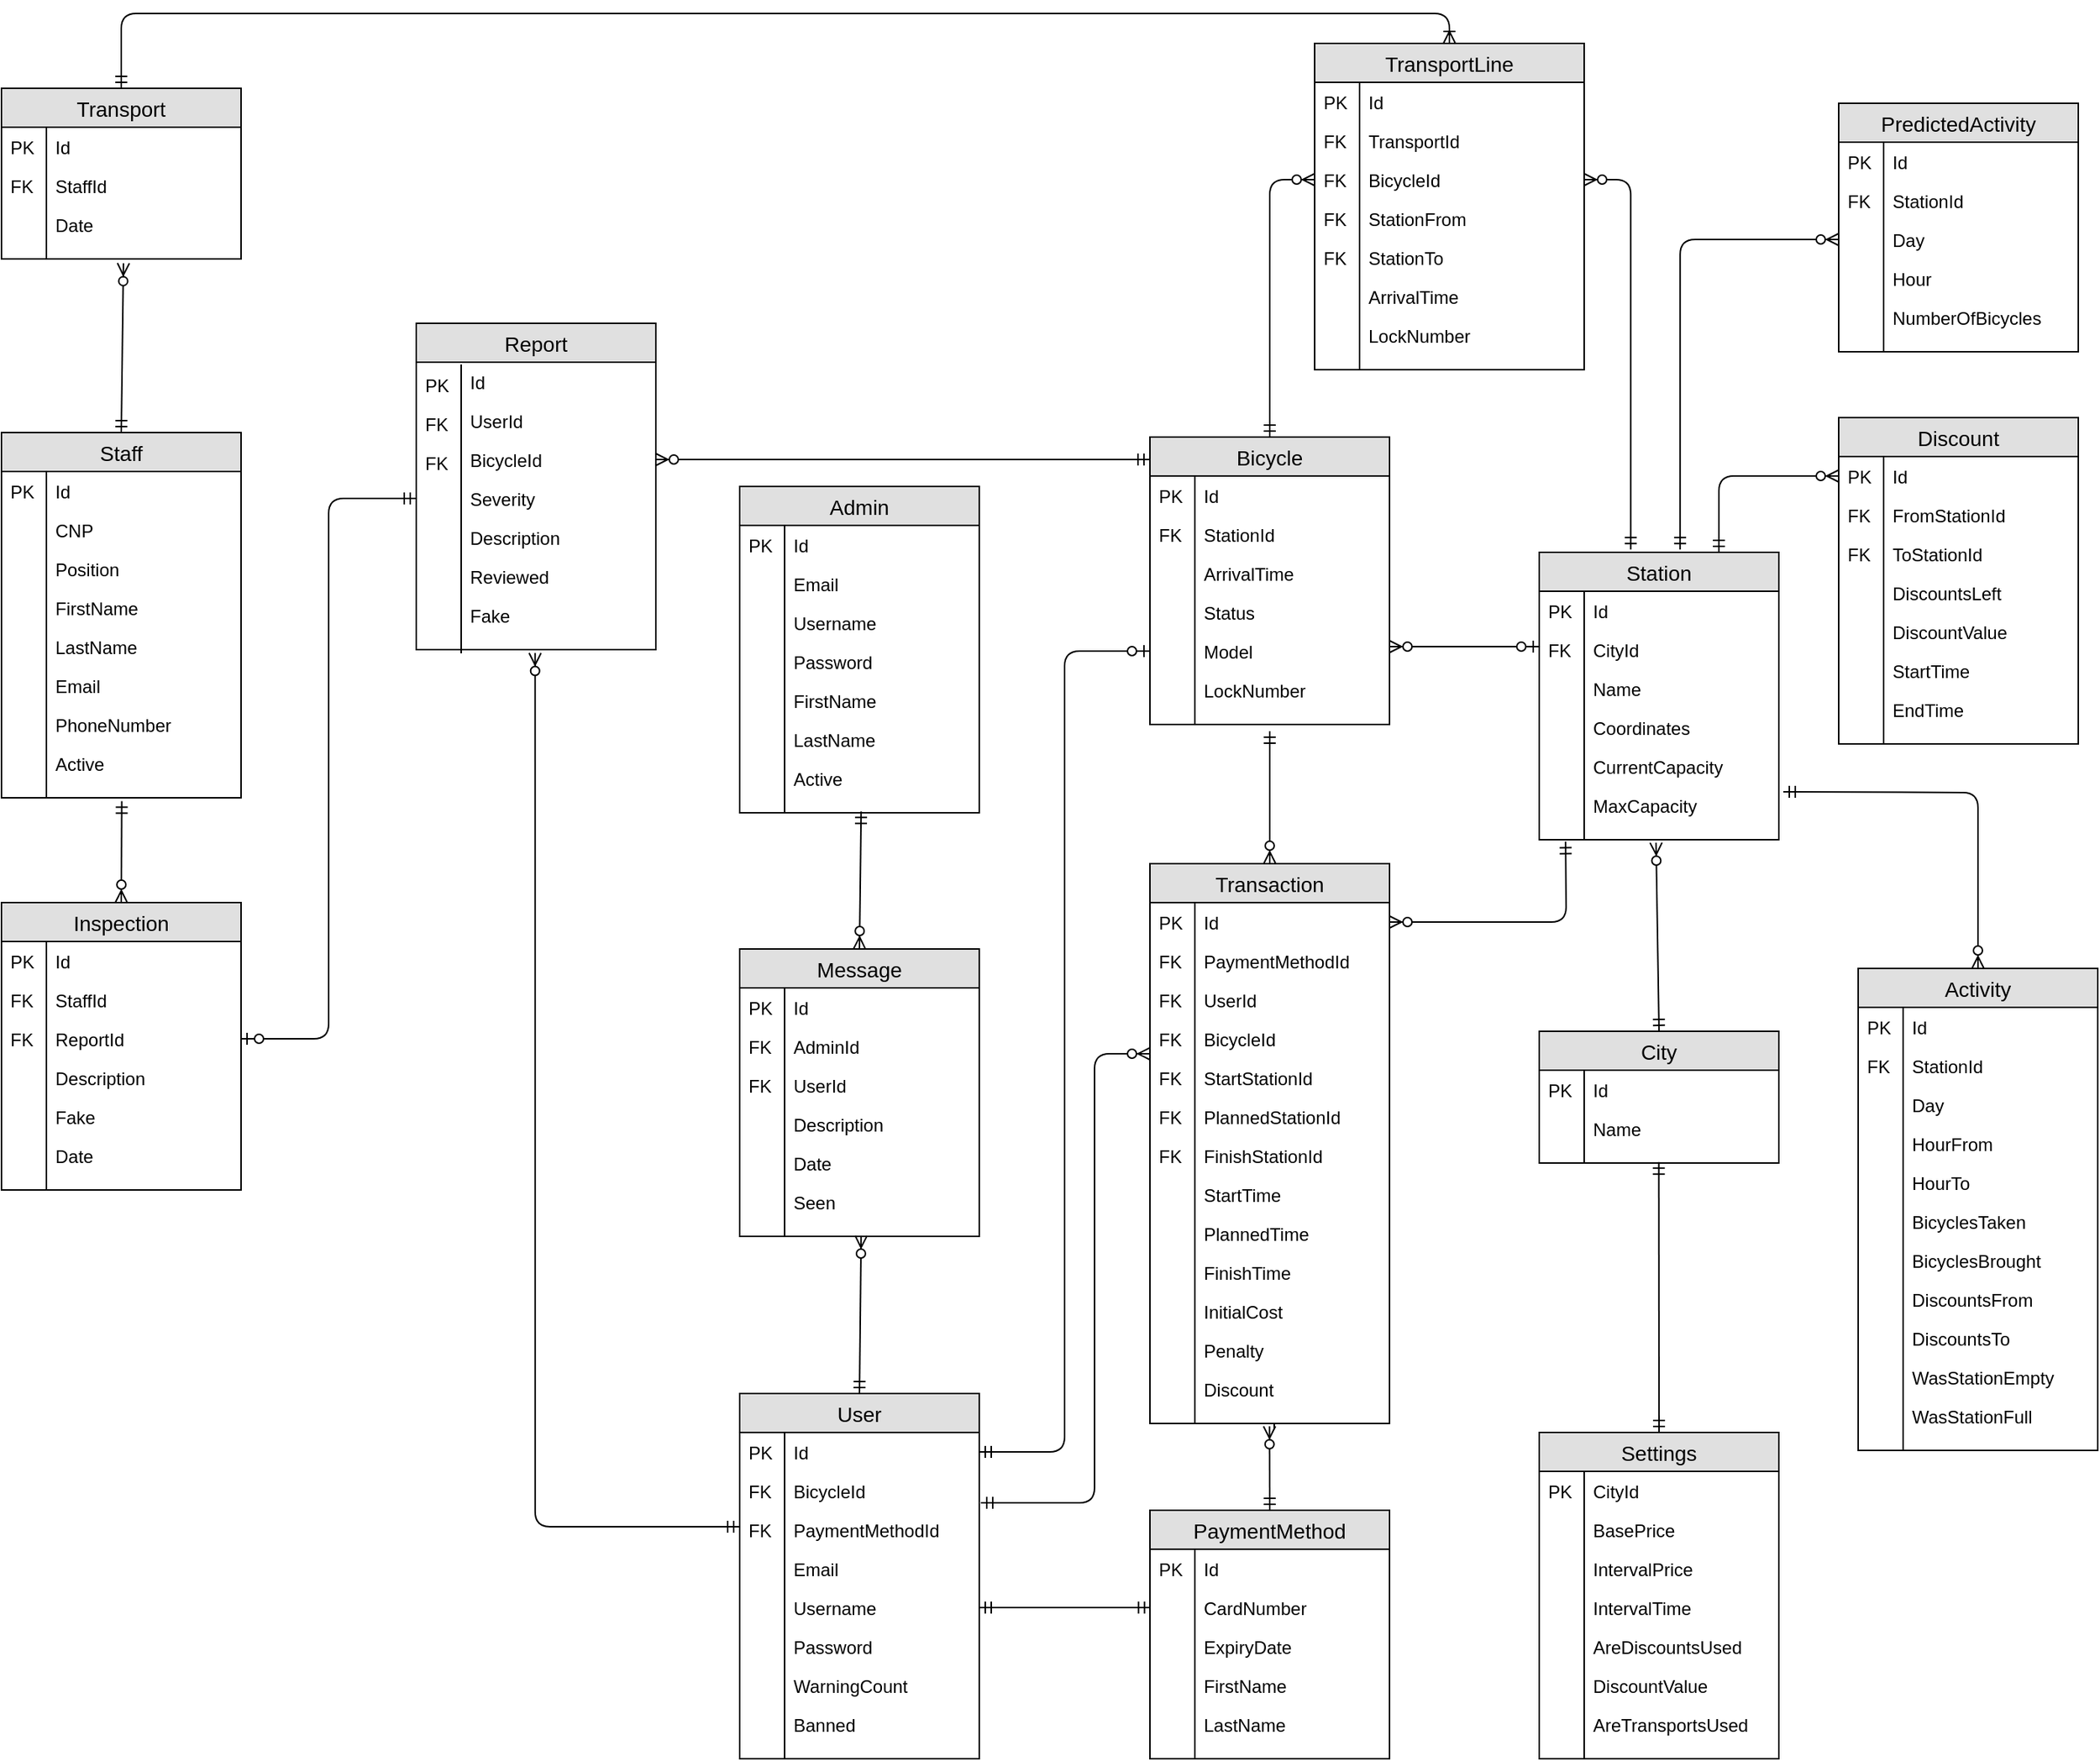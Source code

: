 <mxfile version="12.4.7" type="device"><diagram id="0rX0FKqAA0KxdTpQ-tgH" name="Page-1"><mxGraphModel dx="1955" dy="1075" grid="1" gridSize="10" guides="1" tooltips="1" connect="1" arrows="1" fold="1" page="1" pageScale="1" pageWidth="827" pageHeight="1169" math="0" shadow="0"><root><mxCell id="0"/><mxCell id="1" parent="0"/><mxCell id="Z-sRE9FClX6j8gM40LAx-1" value="User" style="swimlane;fontStyle=0;childLayout=stackLayout;horizontal=1;startSize=26;fillColor=#e0e0e0;horizontalStack=0;resizeParent=1;resizeParentMax=0;resizeLast=0;collapsible=1;marginBottom=0;swimlaneFillColor=#ffffff;align=center;fontSize=14;" parent="1" vertex="1"><mxGeometry x="593" y="1122" width="160" height="244" as="geometry"/></mxCell><mxCell id="Z-sRE9FClX6j8gM40LAx-2" value="Id" style="shape=partialRectangle;top=0;left=0;right=0;bottom=0;align=left;verticalAlign=top;fillColor=none;spacingLeft=34;spacingRight=4;overflow=hidden;rotatable=0;points=[[0,0.5],[1,0.5]];portConstraint=eastwest;dropTarget=0;fontSize=12;" parent="Z-sRE9FClX6j8gM40LAx-1" vertex="1"><mxGeometry y="26" width="160" height="26" as="geometry"/></mxCell><mxCell id="Z-sRE9FClX6j8gM40LAx-3" value="PK" style="shape=partialRectangle;top=0;left=0;bottom=0;fillColor=none;align=left;verticalAlign=top;spacingLeft=4;spacingRight=4;overflow=hidden;rotatable=0;points=[];portConstraint=eastwest;part=1;fontSize=12;" parent="Z-sRE9FClX6j8gM40LAx-2" vertex="1" connectable="0"><mxGeometry width="30" height="26" as="geometry"/></mxCell><mxCell id="Z-sRE9FClX6j8gM40LAx-14" value="BicycleId" style="shape=partialRectangle;top=0;left=0;right=0;bottom=0;align=left;verticalAlign=top;fillColor=none;spacingLeft=34;spacingRight=4;overflow=hidden;rotatable=0;points=[[0,0.5],[1,0.5]];portConstraint=eastwest;dropTarget=0;fontSize=12;" parent="Z-sRE9FClX6j8gM40LAx-1" vertex="1"><mxGeometry y="52" width="160" height="26" as="geometry"/></mxCell><mxCell id="Z-sRE9FClX6j8gM40LAx-15" value="FK" style="shape=partialRectangle;top=0;left=0;bottom=0;fillColor=none;align=left;verticalAlign=top;spacingLeft=4;spacingRight=4;overflow=hidden;rotatable=0;points=[];portConstraint=eastwest;part=1;fontSize=12;" parent="Z-sRE9FClX6j8gM40LAx-14" vertex="1" connectable="0"><mxGeometry width="30" height="26" as="geometry"/></mxCell><mxCell id="Z-sRE9FClX6j8gM40LAx-4" value="PaymentMethodId" style="shape=partialRectangle;top=0;left=0;right=0;bottom=0;align=left;verticalAlign=top;fillColor=none;spacingLeft=34;spacingRight=4;overflow=hidden;rotatable=0;points=[[0,0.5],[1,0.5]];portConstraint=eastwest;dropTarget=0;fontSize=12;" parent="Z-sRE9FClX6j8gM40LAx-1" vertex="1"><mxGeometry y="78" width="160" height="26" as="geometry"/></mxCell><mxCell id="Z-sRE9FClX6j8gM40LAx-5" value="FK" style="shape=partialRectangle;top=0;left=0;bottom=0;fillColor=none;align=left;verticalAlign=top;spacingLeft=4;spacingRight=4;overflow=hidden;rotatable=0;points=[];portConstraint=eastwest;part=1;fontSize=12;" parent="Z-sRE9FClX6j8gM40LAx-4" vertex="1" connectable="0"><mxGeometry width="30" height="26" as="geometry"/></mxCell><mxCell id="Z-sRE9FClX6j8gM40LAx-6" value="Email" style="shape=partialRectangle;top=0;left=0;right=0;bottom=0;align=left;verticalAlign=top;fillColor=none;spacingLeft=34;spacingRight=4;overflow=hidden;rotatable=0;points=[[0,0.5],[1,0.5]];portConstraint=eastwest;dropTarget=0;fontSize=12;" parent="Z-sRE9FClX6j8gM40LAx-1" vertex="1"><mxGeometry y="104" width="160" height="26" as="geometry"/></mxCell><mxCell id="Z-sRE9FClX6j8gM40LAx-7" value="" style="shape=partialRectangle;top=0;left=0;bottom=0;fillColor=none;align=left;verticalAlign=top;spacingLeft=4;spacingRight=4;overflow=hidden;rotatable=0;points=[];portConstraint=eastwest;part=1;fontSize=12;" parent="Z-sRE9FClX6j8gM40LAx-6" vertex="1" connectable="0"><mxGeometry width="30" height="26" as="geometry"/></mxCell><mxCell id="Z-sRE9FClX6j8gM40LAx-8" value="Username" style="shape=partialRectangle;top=0;left=0;right=0;bottom=0;align=left;verticalAlign=top;fillColor=none;spacingLeft=34;spacingRight=4;overflow=hidden;rotatable=0;points=[[0,0.5],[1,0.5]];portConstraint=eastwest;dropTarget=0;fontSize=12;" parent="Z-sRE9FClX6j8gM40LAx-1" vertex="1"><mxGeometry y="130" width="160" height="26" as="geometry"/></mxCell><mxCell id="Z-sRE9FClX6j8gM40LAx-9" value="" style="shape=partialRectangle;top=0;left=0;bottom=0;fillColor=none;align=left;verticalAlign=top;spacingLeft=4;spacingRight=4;overflow=hidden;rotatable=0;points=[];portConstraint=eastwest;part=1;fontSize=12;" parent="Z-sRE9FClX6j8gM40LAx-8" vertex="1" connectable="0"><mxGeometry width="30" height="26" as="geometry"/></mxCell><mxCell id="Z-sRE9FClX6j8gM40LAx-10" value="Password" style="shape=partialRectangle;top=0;left=0;right=0;bottom=0;align=left;verticalAlign=top;fillColor=none;spacingLeft=34;spacingRight=4;overflow=hidden;rotatable=0;points=[[0,0.5],[1,0.5]];portConstraint=eastwest;dropTarget=0;fontSize=12;" parent="Z-sRE9FClX6j8gM40LAx-1" vertex="1"><mxGeometry y="156" width="160" height="26" as="geometry"/></mxCell><mxCell id="Z-sRE9FClX6j8gM40LAx-11" value="" style="shape=partialRectangle;top=0;left=0;bottom=0;fillColor=none;align=left;verticalAlign=top;spacingLeft=4;spacingRight=4;overflow=hidden;rotatable=0;points=[];portConstraint=eastwest;part=1;fontSize=12;" parent="Z-sRE9FClX6j8gM40LAx-10" vertex="1" connectable="0"><mxGeometry width="30" height="26" as="geometry"/></mxCell><mxCell id="Z-sRE9FClX6j8gM40LAx-12" value="WarningCount" style="shape=partialRectangle;top=0;left=0;right=0;bottom=0;align=left;verticalAlign=top;fillColor=none;spacingLeft=34;spacingRight=4;overflow=hidden;rotatable=0;points=[[0,0.5],[1,0.5]];portConstraint=eastwest;dropTarget=0;fontSize=12;" parent="Z-sRE9FClX6j8gM40LAx-1" vertex="1"><mxGeometry y="182" width="160" height="26" as="geometry"/></mxCell><mxCell id="Z-sRE9FClX6j8gM40LAx-13" value="" style="shape=partialRectangle;top=0;left=0;bottom=0;fillColor=none;align=left;verticalAlign=top;spacingLeft=4;spacingRight=4;overflow=hidden;rotatable=0;points=[];portConstraint=eastwest;part=1;fontSize=12;" parent="Z-sRE9FClX6j8gM40LAx-12" vertex="1" connectable="0"><mxGeometry width="30" height="26" as="geometry"/></mxCell><mxCell id="Z-sRE9FClX6j8gM40LAx-16" value="Banned" style="shape=partialRectangle;top=0;left=0;right=0;bottom=0;align=left;verticalAlign=top;fillColor=none;spacingLeft=34;spacingRight=4;overflow=hidden;rotatable=0;points=[[0,0.5],[1,0.5]];portConstraint=eastwest;dropTarget=0;fontSize=12;" parent="Z-sRE9FClX6j8gM40LAx-1" vertex="1"><mxGeometry y="208" width="160" height="26" as="geometry"/></mxCell><mxCell id="Z-sRE9FClX6j8gM40LAx-17" value="" style="shape=partialRectangle;top=0;left=0;bottom=0;fillColor=none;align=left;verticalAlign=top;spacingLeft=4;spacingRight=4;overflow=hidden;rotatable=0;points=[];portConstraint=eastwest;part=1;fontSize=12;" parent="Z-sRE9FClX6j8gM40LAx-16" vertex="1" connectable="0"><mxGeometry width="30" height="26" as="geometry"/></mxCell><mxCell id="Z-sRE9FClX6j8gM40LAx-18" value="" style="shape=partialRectangle;top=0;left=0;right=0;bottom=0;align=left;verticalAlign=top;fillColor=none;spacingLeft=34;spacingRight=4;overflow=hidden;rotatable=0;points=[[0,0.5],[1,0.5]];portConstraint=eastwest;dropTarget=0;fontSize=12;" parent="Z-sRE9FClX6j8gM40LAx-1" vertex="1"><mxGeometry y="234" width="160" height="10" as="geometry"/></mxCell><mxCell id="Z-sRE9FClX6j8gM40LAx-19" value="" style="shape=partialRectangle;top=0;left=0;bottom=0;fillColor=none;align=left;verticalAlign=top;spacingLeft=4;spacingRight=4;overflow=hidden;rotatable=0;points=[];portConstraint=eastwest;part=1;fontSize=12;" parent="Z-sRE9FClX6j8gM40LAx-18" vertex="1" connectable="0"><mxGeometry width="30" height="10" as="geometry"/></mxCell><mxCell id="Z-sRE9FClX6j8gM40LAx-20" value="Bicycle" style="swimlane;fontStyle=0;childLayout=stackLayout;horizontal=1;startSize=26;fillColor=#e0e0e0;horizontalStack=0;resizeParent=1;resizeParentMax=0;resizeLast=0;collapsible=1;marginBottom=0;swimlaneFillColor=#ffffff;align=center;fontSize=14;" parent="1" vertex="1"><mxGeometry x="867" y="483" width="160" height="192" as="geometry"/></mxCell><mxCell id="Z-sRE9FClX6j8gM40LAx-21" value="Id" style="shape=partialRectangle;top=0;left=0;right=0;bottom=0;align=left;verticalAlign=top;fillColor=none;spacingLeft=34;spacingRight=4;overflow=hidden;rotatable=0;points=[[0,0.5],[1,0.5]];portConstraint=eastwest;dropTarget=0;fontSize=12;" parent="Z-sRE9FClX6j8gM40LAx-20" vertex="1"><mxGeometry y="26" width="160" height="26" as="geometry"/></mxCell><mxCell id="Z-sRE9FClX6j8gM40LAx-22" value="PK" style="shape=partialRectangle;top=0;left=0;bottom=0;fillColor=none;align=left;verticalAlign=top;spacingLeft=4;spacingRight=4;overflow=hidden;rotatable=0;points=[];portConstraint=eastwest;part=1;fontSize=12;" parent="Z-sRE9FClX6j8gM40LAx-21" vertex="1" connectable="0"><mxGeometry width="30" height="26" as="geometry"/></mxCell><mxCell id="Z-sRE9FClX6j8gM40LAx-23" value="StationId" style="shape=partialRectangle;top=0;left=0;right=0;bottom=0;align=left;verticalAlign=top;fillColor=none;spacingLeft=34;spacingRight=4;overflow=hidden;rotatable=0;points=[[0,0.5],[1,0.5]];portConstraint=eastwest;dropTarget=0;fontSize=12;" parent="Z-sRE9FClX6j8gM40LAx-20" vertex="1"><mxGeometry y="52" width="160" height="26" as="geometry"/></mxCell><mxCell id="Z-sRE9FClX6j8gM40LAx-24" value="FK" style="shape=partialRectangle;top=0;left=0;bottom=0;fillColor=none;align=left;verticalAlign=top;spacingLeft=4;spacingRight=4;overflow=hidden;rotatable=0;points=[];portConstraint=eastwest;part=1;fontSize=12;" parent="Z-sRE9FClX6j8gM40LAx-23" vertex="1" connectable="0"><mxGeometry width="30" height="26" as="geometry"/></mxCell><mxCell id="BMB6_ZWwWO3_o0lIclf0-1" value="ArrivalTime" style="shape=partialRectangle;top=0;left=0;right=0;bottom=0;align=left;verticalAlign=top;fillColor=none;spacingLeft=34;spacingRight=4;overflow=hidden;rotatable=0;points=[[0,0.5],[1,0.5]];portConstraint=eastwest;dropTarget=0;fontSize=12;" vertex="1" parent="Z-sRE9FClX6j8gM40LAx-20"><mxGeometry y="78" width="160" height="26" as="geometry"/></mxCell><mxCell id="BMB6_ZWwWO3_o0lIclf0-2" value="" style="shape=partialRectangle;top=0;left=0;bottom=0;fillColor=none;align=left;verticalAlign=top;spacingLeft=4;spacingRight=4;overflow=hidden;rotatable=0;points=[];portConstraint=eastwest;part=1;fontSize=12;" vertex="1" connectable="0" parent="BMB6_ZWwWO3_o0lIclf0-1"><mxGeometry width="30" height="26" as="geometry"/></mxCell><mxCell id="Z-sRE9FClX6j8gM40LAx-25" value="Status" style="shape=partialRectangle;top=0;left=0;right=0;bottom=0;align=left;verticalAlign=top;fillColor=none;spacingLeft=34;spacingRight=4;overflow=hidden;rotatable=0;points=[[0,0.5],[1,0.5]];portConstraint=eastwest;dropTarget=0;fontSize=12;" parent="Z-sRE9FClX6j8gM40LAx-20" vertex="1"><mxGeometry y="104" width="160" height="26" as="geometry"/></mxCell><mxCell id="Z-sRE9FClX6j8gM40LAx-26" value="" style="shape=partialRectangle;top=0;left=0;bottom=0;fillColor=none;align=left;verticalAlign=top;spacingLeft=4;spacingRight=4;overflow=hidden;rotatable=0;points=[];portConstraint=eastwest;part=1;fontSize=12;" parent="Z-sRE9FClX6j8gM40LAx-25" vertex="1" connectable="0"><mxGeometry width="30" height="26" as="geometry"/></mxCell><mxCell id="Z-sRE9FClX6j8gM40LAx-29" value="Model" style="shape=partialRectangle;top=0;left=0;right=0;bottom=0;align=left;verticalAlign=top;fillColor=none;spacingLeft=34;spacingRight=4;overflow=hidden;rotatable=0;points=[[0,0.5],[1,0.5]];portConstraint=eastwest;dropTarget=0;fontSize=12;" parent="Z-sRE9FClX6j8gM40LAx-20" vertex="1"><mxGeometry y="130" width="160" height="26" as="geometry"/></mxCell><mxCell id="Z-sRE9FClX6j8gM40LAx-30" value="" style="shape=partialRectangle;top=0;left=0;bottom=0;fillColor=none;align=left;verticalAlign=top;spacingLeft=4;spacingRight=4;overflow=hidden;rotatable=0;points=[];portConstraint=eastwest;part=1;fontSize=12;" parent="Z-sRE9FClX6j8gM40LAx-29" vertex="1" connectable="0"><mxGeometry width="30" height="26" as="geometry"/></mxCell><mxCell id="Z-sRE9FClX6j8gM40LAx-31" value="LockNumber" style="shape=partialRectangle;top=0;left=0;right=0;bottom=0;align=left;verticalAlign=top;fillColor=none;spacingLeft=34;spacingRight=4;overflow=hidden;rotatable=0;points=[[0,0.5],[1,0.5]];portConstraint=eastwest;dropTarget=0;fontSize=12;" parent="Z-sRE9FClX6j8gM40LAx-20" vertex="1"><mxGeometry y="156" width="160" height="26" as="geometry"/></mxCell><mxCell id="Z-sRE9FClX6j8gM40LAx-32" value="" style="shape=partialRectangle;top=0;left=0;bottom=0;fillColor=none;align=left;verticalAlign=top;spacingLeft=4;spacingRight=4;overflow=hidden;rotatable=0;points=[];portConstraint=eastwest;part=1;fontSize=12;" parent="Z-sRE9FClX6j8gM40LAx-31" vertex="1" connectable="0"><mxGeometry width="30" height="26" as="geometry"/></mxCell><mxCell id="Z-sRE9FClX6j8gM40LAx-35" value="" style="shape=partialRectangle;top=0;left=0;right=0;bottom=0;align=left;verticalAlign=top;fillColor=none;spacingLeft=34;spacingRight=4;overflow=hidden;rotatable=0;points=[[0,0.5],[1,0.5]];portConstraint=eastwest;dropTarget=0;fontSize=12;" parent="Z-sRE9FClX6j8gM40LAx-20" vertex="1"><mxGeometry y="182" width="160" height="10" as="geometry"/></mxCell><mxCell id="Z-sRE9FClX6j8gM40LAx-36" value="" style="shape=partialRectangle;top=0;left=0;bottom=0;fillColor=none;align=left;verticalAlign=top;spacingLeft=4;spacingRight=4;overflow=hidden;rotatable=0;points=[];portConstraint=eastwest;part=1;fontSize=12;" parent="Z-sRE9FClX6j8gM40LAx-35" vertex="1" connectable="0"><mxGeometry width="30" height="10" as="geometry"/></mxCell><mxCell id="Z-sRE9FClX6j8gM40LAx-37" value="Station" style="swimlane;fontStyle=0;childLayout=stackLayout;horizontal=1;startSize=26;fillColor=#e0e0e0;horizontalStack=0;resizeParent=1;resizeParentMax=0;resizeLast=0;collapsible=1;marginBottom=0;swimlaneFillColor=#ffffff;align=center;fontSize=14;" parent="1" vertex="1"><mxGeometry x="1127" y="560" width="160" height="192" as="geometry"/></mxCell><mxCell id="Z-sRE9FClX6j8gM40LAx-38" value="Id" style="shape=partialRectangle;top=0;left=0;right=0;bottom=0;align=left;verticalAlign=top;fillColor=none;spacingLeft=34;spacingRight=4;overflow=hidden;rotatable=0;points=[[0,0.5],[1,0.5]];portConstraint=eastwest;dropTarget=0;fontSize=12;" parent="Z-sRE9FClX6j8gM40LAx-37" vertex="1"><mxGeometry y="26" width="160" height="26" as="geometry"/></mxCell><mxCell id="Z-sRE9FClX6j8gM40LAx-39" value="PK" style="shape=partialRectangle;top=0;left=0;bottom=0;fillColor=none;align=left;verticalAlign=top;spacingLeft=4;spacingRight=4;overflow=hidden;rotatable=0;points=[];portConstraint=eastwest;part=1;fontSize=12;" parent="Z-sRE9FClX6j8gM40LAx-38" vertex="1" connectable="0"><mxGeometry width="30" height="26" as="geometry"/></mxCell><mxCell id="Z-sRE9FClX6j8gM40LAx-40" value="CityId" style="shape=partialRectangle;top=0;left=0;right=0;bottom=0;align=left;verticalAlign=top;fillColor=none;spacingLeft=34;spacingRight=4;overflow=hidden;rotatable=0;points=[[0,0.5],[1,0.5]];portConstraint=eastwest;dropTarget=0;fontSize=12;" parent="Z-sRE9FClX6j8gM40LAx-37" vertex="1"><mxGeometry y="52" width="160" height="26" as="geometry"/></mxCell><mxCell id="Z-sRE9FClX6j8gM40LAx-41" value="FK" style="shape=partialRectangle;top=0;left=0;bottom=0;fillColor=none;align=left;verticalAlign=top;spacingLeft=4;spacingRight=4;overflow=hidden;rotatable=0;points=[];portConstraint=eastwest;part=1;fontSize=12;" parent="Z-sRE9FClX6j8gM40LAx-40" vertex="1" connectable="0"><mxGeometry width="30" height="26" as="geometry"/></mxCell><mxCell id="Z-sRE9FClX6j8gM40LAx-42" value="Name" style="shape=partialRectangle;top=0;left=0;right=0;bottom=0;align=left;verticalAlign=top;fillColor=none;spacingLeft=34;spacingRight=4;overflow=hidden;rotatable=0;points=[[0,0.5],[1,0.5]];portConstraint=eastwest;dropTarget=0;fontSize=12;" parent="Z-sRE9FClX6j8gM40LAx-37" vertex="1"><mxGeometry y="78" width="160" height="26" as="geometry"/></mxCell><mxCell id="Z-sRE9FClX6j8gM40LAx-43" value="" style="shape=partialRectangle;top=0;left=0;bottom=0;fillColor=none;align=left;verticalAlign=top;spacingLeft=4;spacingRight=4;overflow=hidden;rotatable=0;points=[];portConstraint=eastwest;part=1;fontSize=12;" parent="Z-sRE9FClX6j8gM40LAx-42" vertex="1" connectable="0"><mxGeometry width="30" height="26" as="geometry"/></mxCell><mxCell id="Z-sRE9FClX6j8gM40LAx-44" value="Coordinates" style="shape=partialRectangle;top=0;left=0;right=0;bottom=0;align=left;verticalAlign=top;fillColor=none;spacingLeft=34;spacingRight=4;overflow=hidden;rotatable=0;points=[[0,0.5],[1,0.5]];portConstraint=eastwest;dropTarget=0;fontSize=12;" parent="Z-sRE9FClX6j8gM40LAx-37" vertex="1"><mxGeometry y="104" width="160" height="26" as="geometry"/></mxCell><mxCell id="Z-sRE9FClX6j8gM40LAx-45" value="" style="shape=partialRectangle;top=0;left=0;bottom=0;fillColor=none;align=left;verticalAlign=top;spacingLeft=4;spacingRight=4;overflow=hidden;rotatable=0;points=[];portConstraint=eastwest;part=1;fontSize=12;" parent="Z-sRE9FClX6j8gM40LAx-44" vertex="1" connectable="0"><mxGeometry width="30" height="26" as="geometry"/></mxCell><mxCell id="Z-sRE9FClX6j8gM40LAx-46" value="CurrentCapacity" style="shape=partialRectangle;top=0;left=0;right=0;bottom=0;align=left;verticalAlign=top;fillColor=none;spacingLeft=34;spacingRight=4;overflow=hidden;rotatable=0;points=[[0,0.5],[1,0.5]];portConstraint=eastwest;dropTarget=0;fontSize=12;" parent="Z-sRE9FClX6j8gM40LAx-37" vertex="1"><mxGeometry y="130" width="160" height="26" as="geometry"/></mxCell><mxCell id="Z-sRE9FClX6j8gM40LAx-47" value="" style="shape=partialRectangle;top=0;left=0;bottom=0;fillColor=none;align=left;verticalAlign=top;spacingLeft=4;spacingRight=4;overflow=hidden;rotatable=0;points=[];portConstraint=eastwest;part=1;fontSize=12;" parent="Z-sRE9FClX6j8gM40LAx-46" vertex="1" connectable="0"><mxGeometry width="30" height="26" as="geometry"/></mxCell><mxCell id="Z-sRE9FClX6j8gM40LAx-282" value="MaxCapacity" style="shape=partialRectangle;top=0;left=0;right=0;bottom=0;align=left;verticalAlign=top;fillColor=none;spacingLeft=34;spacingRight=4;overflow=hidden;rotatable=0;points=[[0,0.5],[1,0.5]];portConstraint=eastwest;dropTarget=0;fontSize=12;" parent="Z-sRE9FClX6j8gM40LAx-37" vertex="1"><mxGeometry y="156" width="160" height="26" as="geometry"/></mxCell><mxCell id="Z-sRE9FClX6j8gM40LAx-283" value="" style="shape=partialRectangle;top=0;left=0;bottom=0;fillColor=none;align=left;verticalAlign=top;spacingLeft=4;spacingRight=4;overflow=hidden;rotatable=0;points=[];portConstraint=eastwest;part=1;fontSize=12;" parent="Z-sRE9FClX6j8gM40LAx-282" vertex="1" connectable="0"><mxGeometry width="30" height="26" as="geometry"/></mxCell><mxCell id="Z-sRE9FClX6j8gM40LAx-48" value="" style="shape=partialRectangle;top=0;left=0;right=0;bottom=0;align=left;verticalAlign=top;fillColor=none;spacingLeft=34;spacingRight=4;overflow=hidden;rotatable=0;points=[[0,0.5],[1,0.5]];portConstraint=eastwest;dropTarget=0;fontSize=12;" parent="Z-sRE9FClX6j8gM40LAx-37" vertex="1"><mxGeometry y="182" width="160" height="10" as="geometry"/></mxCell><mxCell id="Z-sRE9FClX6j8gM40LAx-49" value="" style="shape=partialRectangle;top=0;left=0;bottom=0;fillColor=none;align=left;verticalAlign=top;spacingLeft=4;spacingRight=4;overflow=hidden;rotatable=0;points=[];portConstraint=eastwest;part=1;fontSize=12;" parent="Z-sRE9FClX6j8gM40LAx-48" vertex="1" connectable="0"><mxGeometry width="30" height="10" as="geometry"/></mxCell><mxCell id="Z-sRE9FClX6j8gM40LAx-86" value="PaymentMethod" style="swimlane;fontStyle=0;childLayout=stackLayout;horizontal=1;startSize=26;fillColor=#e0e0e0;horizontalStack=0;resizeParent=1;resizeParentMax=0;resizeLast=0;collapsible=1;marginBottom=0;swimlaneFillColor=#ffffff;align=center;fontSize=14;" parent="1" vertex="1"><mxGeometry x="867" y="1200" width="160" height="166" as="geometry"/></mxCell><mxCell id="Z-sRE9FClX6j8gM40LAx-87" value="Id" style="shape=partialRectangle;top=0;left=0;right=0;bottom=0;align=left;verticalAlign=top;fillColor=none;spacingLeft=34;spacingRight=4;overflow=hidden;rotatable=0;points=[[0,0.5],[1,0.5]];portConstraint=eastwest;dropTarget=0;fontSize=12;" parent="Z-sRE9FClX6j8gM40LAx-86" vertex="1"><mxGeometry y="26" width="160" height="26" as="geometry"/></mxCell><mxCell id="Z-sRE9FClX6j8gM40LAx-88" value="PK" style="shape=partialRectangle;top=0;left=0;bottom=0;fillColor=none;align=left;verticalAlign=top;spacingLeft=4;spacingRight=4;overflow=hidden;rotatable=0;points=[];portConstraint=eastwest;part=1;fontSize=12;" parent="Z-sRE9FClX6j8gM40LAx-87" vertex="1" connectable="0"><mxGeometry width="30" height="26" as="geometry"/></mxCell><mxCell id="Z-sRE9FClX6j8gM40LAx-91" value="CardNumber" style="shape=partialRectangle;top=0;left=0;right=0;bottom=0;align=left;verticalAlign=top;fillColor=none;spacingLeft=34;spacingRight=4;overflow=hidden;rotatable=0;points=[[0,0.5],[1,0.5]];portConstraint=eastwest;dropTarget=0;fontSize=12;" parent="Z-sRE9FClX6j8gM40LAx-86" vertex="1"><mxGeometry y="52" width="160" height="26" as="geometry"/></mxCell><mxCell id="Z-sRE9FClX6j8gM40LAx-92" value="" style="shape=partialRectangle;top=0;left=0;bottom=0;fillColor=none;align=left;verticalAlign=top;spacingLeft=4;spacingRight=4;overflow=hidden;rotatable=0;points=[];portConstraint=eastwest;part=1;fontSize=12;" parent="Z-sRE9FClX6j8gM40LAx-91" vertex="1" connectable="0"><mxGeometry width="30" height="26" as="geometry"/></mxCell><mxCell id="Z-sRE9FClX6j8gM40LAx-93" value="ExpiryDate" style="shape=partialRectangle;top=0;left=0;right=0;bottom=0;align=left;verticalAlign=top;fillColor=none;spacingLeft=34;spacingRight=4;overflow=hidden;rotatable=0;points=[[0,0.5],[1,0.5]];portConstraint=eastwest;dropTarget=0;fontSize=12;" parent="Z-sRE9FClX6j8gM40LAx-86" vertex="1"><mxGeometry y="78" width="160" height="26" as="geometry"/></mxCell><mxCell id="Z-sRE9FClX6j8gM40LAx-94" value="" style="shape=partialRectangle;top=0;left=0;bottom=0;fillColor=none;align=left;verticalAlign=top;spacingLeft=4;spacingRight=4;overflow=hidden;rotatable=0;points=[];portConstraint=eastwest;part=1;fontSize=12;" parent="Z-sRE9FClX6j8gM40LAx-93" vertex="1" connectable="0"><mxGeometry width="30" height="26" as="geometry"/></mxCell><mxCell id="Z-sRE9FClX6j8gM40LAx-95" value="FirstName" style="shape=partialRectangle;top=0;left=0;right=0;bottom=0;align=left;verticalAlign=top;fillColor=none;spacingLeft=34;spacingRight=4;overflow=hidden;rotatable=0;points=[[0,0.5],[1,0.5]];portConstraint=eastwest;dropTarget=0;fontSize=12;" parent="Z-sRE9FClX6j8gM40LAx-86" vertex="1"><mxGeometry y="104" width="160" height="26" as="geometry"/></mxCell><mxCell id="Z-sRE9FClX6j8gM40LAx-96" value="" style="shape=partialRectangle;top=0;left=0;bottom=0;fillColor=none;align=left;verticalAlign=top;spacingLeft=4;spacingRight=4;overflow=hidden;rotatable=0;points=[];portConstraint=eastwest;part=1;fontSize=12;" parent="Z-sRE9FClX6j8gM40LAx-95" vertex="1" connectable="0"><mxGeometry width="30" height="26" as="geometry"/></mxCell><mxCell id="Z-sRE9FClX6j8gM40LAx-97" value="LastName" style="shape=partialRectangle;top=0;left=0;right=0;bottom=0;align=left;verticalAlign=top;fillColor=none;spacingLeft=34;spacingRight=4;overflow=hidden;rotatable=0;points=[[0,0.5],[1,0.5]];portConstraint=eastwest;dropTarget=0;fontSize=12;" parent="Z-sRE9FClX6j8gM40LAx-86" vertex="1"><mxGeometry y="130" width="160" height="26" as="geometry"/></mxCell><mxCell id="Z-sRE9FClX6j8gM40LAx-98" value="" style="shape=partialRectangle;top=0;left=0;bottom=0;fillColor=none;align=left;verticalAlign=top;spacingLeft=4;spacingRight=4;overflow=hidden;rotatable=0;points=[];portConstraint=eastwest;part=1;fontSize=12;" parent="Z-sRE9FClX6j8gM40LAx-97" vertex="1" connectable="0"><mxGeometry width="30" height="26" as="geometry"/></mxCell><mxCell id="Z-sRE9FClX6j8gM40LAx-99" value="" style="shape=partialRectangle;top=0;left=0;right=0;bottom=0;align=left;verticalAlign=top;fillColor=none;spacingLeft=34;spacingRight=4;overflow=hidden;rotatable=0;points=[[0,0.5],[1,0.5]];portConstraint=eastwest;dropTarget=0;fontSize=12;" parent="Z-sRE9FClX6j8gM40LAx-86" vertex="1"><mxGeometry y="156" width="160" height="10" as="geometry"/></mxCell><mxCell id="Z-sRE9FClX6j8gM40LAx-100" value="" style="shape=partialRectangle;top=0;left=0;bottom=0;fillColor=none;align=left;verticalAlign=top;spacingLeft=4;spacingRight=4;overflow=hidden;rotatable=0;points=[];portConstraint=eastwest;part=1;fontSize=12;" parent="Z-sRE9FClX6j8gM40LAx-99" vertex="1" connectable="0"><mxGeometry width="30" height="10" as="geometry"/></mxCell><mxCell id="Z-sRE9FClX6j8gM40LAx-101" value="Discount" style="swimlane;fontStyle=0;childLayout=stackLayout;horizontal=1;startSize=26;fillColor=#e0e0e0;horizontalStack=0;resizeParent=1;resizeParentMax=0;resizeLast=0;collapsible=1;marginBottom=0;swimlaneFillColor=#ffffff;align=center;fontSize=14;" parent="1" vertex="1"><mxGeometry x="1327" y="470" width="160" height="218" as="geometry"/></mxCell><mxCell id="Z-sRE9FClX6j8gM40LAx-102" value="Id" style="shape=partialRectangle;top=0;left=0;right=0;bottom=0;align=left;verticalAlign=top;fillColor=none;spacingLeft=34;spacingRight=4;overflow=hidden;rotatable=0;points=[[0,0.5],[1,0.5]];portConstraint=eastwest;dropTarget=0;fontSize=12;" parent="Z-sRE9FClX6j8gM40LAx-101" vertex="1"><mxGeometry y="26" width="160" height="26" as="geometry"/></mxCell><mxCell id="Z-sRE9FClX6j8gM40LAx-103" value="PK" style="shape=partialRectangle;top=0;left=0;bottom=0;fillColor=none;align=left;verticalAlign=top;spacingLeft=4;spacingRight=4;overflow=hidden;rotatable=0;points=[];portConstraint=eastwest;part=1;fontSize=12;" parent="Z-sRE9FClX6j8gM40LAx-102" vertex="1" connectable="0"><mxGeometry width="30" height="26" as="geometry"/></mxCell><mxCell id="Z-sRE9FClX6j8gM40LAx-104" value="FromStationId" style="shape=partialRectangle;top=0;left=0;right=0;bottom=0;align=left;verticalAlign=top;fillColor=none;spacingLeft=34;spacingRight=4;overflow=hidden;rotatable=0;points=[[0,0.5],[1,0.5]];portConstraint=eastwest;dropTarget=0;fontSize=12;" parent="Z-sRE9FClX6j8gM40LAx-101" vertex="1"><mxGeometry y="52" width="160" height="26" as="geometry"/></mxCell><mxCell id="Z-sRE9FClX6j8gM40LAx-105" value="FK" style="shape=partialRectangle;top=0;left=0;bottom=0;fillColor=none;align=left;verticalAlign=top;spacingLeft=4;spacingRight=4;overflow=hidden;rotatable=0;points=[];portConstraint=eastwest;part=1;fontSize=12;" parent="Z-sRE9FClX6j8gM40LAx-104" vertex="1" connectable="0"><mxGeometry width="30" height="26" as="geometry"/></mxCell><mxCell id="Z-sRE9FClX6j8gM40LAx-106" value="ToStationId" style="shape=partialRectangle;top=0;left=0;right=0;bottom=0;align=left;verticalAlign=top;fillColor=none;spacingLeft=34;spacingRight=4;overflow=hidden;rotatable=0;points=[[0,0.5],[1,0.5]];portConstraint=eastwest;dropTarget=0;fontSize=12;" parent="Z-sRE9FClX6j8gM40LAx-101" vertex="1"><mxGeometry y="78" width="160" height="26" as="geometry"/></mxCell><mxCell id="Z-sRE9FClX6j8gM40LAx-107" value="FK" style="shape=partialRectangle;top=0;left=0;bottom=0;fillColor=none;align=left;verticalAlign=top;spacingLeft=4;spacingRight=4;overflow=hidden;rotatable=0;points=[];portConstraint=eastwest;part=1;fontSize=12;" parent="Z-sRE9FClX6j8gM40LAx-106" vertex="1" connectable="0"><mxGeometry width="30" height="26" as="geometry"/></mxCell><mxCell id="Z-sRE9FClX6j8gM40LAx-108" value="DiscountsLeft" style="shape=partialRectangle;top=0;left=0;right=0;bottom=0;align=left;verticalAlign=top;fillColor=none;spacingLeft=34;spacingRight=4;overflow=hidden;rotatable=0;points=[[0,0.5],[1,0.5]];portConstraint=eastwest;dropTarget=0;fontSize=12;" parent="Z-sRE9FClX6j8gM40LAx-101" vertex="1"><mxGeometry y="104" width="160" height="26" as="geometry"/></mxCell><mxCell id="Z-sRE9FClX6j8gM40LAx-109" value="" style="shape=partialRectangle;top=0;left=0;bottom=0;fillColor=none;align=left;verticalAlign=top;spacingLeft=4;spacingRight=4;overflow=hidden;rotatable=0;points=[];portConstraint=eastwest;part=1;fontSize=12;" parent="Z-sRE9FClX6j8gM40LAx-108" vertex="1" connectable="0"><mxGeometry width="30" height="26" as="geometry"/></mxCell><mxCell id="Z-sRE9FClX6j8gM40LAx-110" value="DiscountValue" style="shape=partialRectangle;top=0;left=0;right=0;bottom=0;align=left;verticalAlign=top;fillColor=none;spacingLeft=34;spacingRight=4;overflow=hidden;rotatable=0;points=[[0,0.5],[1,0.5]];portConstraint=eastwest;dropTarget=0;fontSize=12;" parent="Z-sRE9FClX6j8gM40LAx-101" vertex="1"><mxGeometry y="130" width="160" height="26" as="geometry"/></mxCell><mxCell id="Z-sRE9FClX6j8gM40LAx-111" value="" style="shape=partialRectangle;top=0;left=0;bottom=0;fillColor=none;align=left;verticalAlign=top;spacingLeft=4;spacingRight=4;overflow=hidden;rotatable=0;points=[];portConstraint=eastwest;part=1;fontSize=12;" parent="Z-sRE9FClX6j8gM40LAx-110" vertex="1" connectable="0"><mxGeometry width="30" height="26" as="geometry"/></mxCell><mxCell id="Z-sRE9FClX6j8gM40LAx-112" value="StartTime" style="shape=partialRectangle;top=0;left=0;right=0;bottom=0;align=left;verticalAlign=top;fillColor=none;spacingLeft=34;spacingRight=4;overflow=hidden;rotatable=0;points=[[0,0.5],[1,0.5]];portConstraint=eastwest;dropTarget=0;fontSize=12;" parent="Z-sRE9FClX6j8gM40LAx-101" vertex="1"><mxGeometry y="156" width="160" height="26" as="geometry"/></mxCell><mxCell id="Z-sRE9FClX6j8gM40LAx-113" value="" style="shape=partialRectangle;top=0;left=0;bottom=0;fillColor=none;align=left;verticalAlign=top;spacingLeft=4;spacingRight=4;overflow=hidden;rotatable=0;points=[];portConstraint=eastwest;part=1;fontSize=12;" parent="Z-sRE9FClX6j8gM40LAx-112" vertex="1" connectable="0"><mxGeometry width="30" height="26" as="geometry"/></mxCell><mxCell id="Z-sRE9FClX6j8gM40LAx-114" value="EndTime" style="shape=partialRectangle;top=0;left=0;right=0;bottom=0;align=left;verticalAlign=top;fillColor=none;spacingLeft=34;spacingRight=4;overflow=hidden;rotatable=0;points=[[0,0.5],[1,0.5]];portConstraint=eastwest;dropTarget=0;fontSize=12;" parent="Z-sRE9FClX6j8gM40LAx-101" vertex="1"><mxGeometry y="182" width="160" height="26" as="geometry"/></mxCell><mxCell id="Z-sRE9FClX6j8gM40LAx-115" value="" style="shape=partialRectangle;top=0;left=0;bottom=0;fillColor=none;align=left;verticalAlign=top;spacingLeft=4;spacingRight=4;overflow=hidden;rotatable=0;points=[];portConstraint=eastwest;part=1;fontSize=12;" parent="Z-sRE9FClX6j8gM40LAx-114" vertex="1" connectable="0"><mxGeometry width="30" height="26" as="geometry"/></mxCell><mxCell id="Z-sRE9FClX6j8gM40LAx-116" value="" style="shape=partialRectangle;top=0;left=0;right=0;bottom=0;align=left;verticalAlign=top;fillColor=none;spacingLeft=34;spacingRight=4;overflow=hidden;rotatable=0;points=[[0,0.5],[1,0.5]];portConstraint=eastwest;dropTarget=0;fontSize=12;" parent="Z-sRE9FClX6j8gM40LAx-101" vertex="1"><mxGeometry y="208" width="160" height="10" as="geometry"/></mxCell><mxCell id="Z-sRE9FClX6j8gM40LAx-117" value="" style="shape=partialRectangle;top=0;left=0;bottom=0;fillColor=none;align=left;verticalAlign=top;spacingLeft=4;spacingRight=4;overflow=hidden;rotatable=0;points=[];portConstraint=eastwest;part=1;fontSize=12;" parent="Z-sRE9FClX6j8gM40LAx-116" vertex="1" connectable="0"><mxGeometry width="30" height="10" as="geometry"/></mxCell><mxCell id="Z-sRE9FClX6j8gM40LAx-118" value="Report" style="swimlane;fontStyle=0;childLayout=stackLayout;horizontal=1;startSize=26;fillColor=#e0e0e0;horizontalStack=0;resizeParent=1;resizeParentMax=0;resizeLast=0;collapsible=1;marginBottom=0;swimlaneFillColor=#ffffff;align=center;fontSize=14;" parent="1" vertex="1"><mxGeometry x="377" y="407" width="160" height="218" as="geometry"/></mxCell><mxCell id="Z-sRE9FClX6j8gM40LAx-119" value="Id" style="shape=partialRectangle;top=0;left=0;right=0;bottom=0;align=left;verticalAlign=top;fillColor=none;spacingLeft=34;spacingRight=4;overflow=hidden;rotatable=0;points=[[0,0.5],[1,0.5]];portConstraint=eastwest;dropTarget=0;fontSize=12;" parent="Z-sRE9FClX6j8gM40LAx-118" vertex="1"><mxGeometry y="26" width="160" height="26" as="geometry"/></mxCell><mxCell id="Z-sRE9FClX6j8gM40LAx-120" value="PK" style="shape=partialRectangle;top=0;left=0;bottom=0;fillColor=none;align=left;verticalAlign=top;spacingLeft=4;spacingRight=4;overflow=hidden;rotatable=0;points=[];portConstraint=eastwest;part=1;fontSize=12;" parent="Z-sRE9FClX6j8gM40LAx-119" vertex="1" connectable="0"><mxGeometry y="2" width="30" height="26" as="geometry"/></mxCell><mxCell id="Z-sRE9FClX6j8gM40LAx-121" value="UserId" style="shape=partialRectangle;top=0;left=0;right=0;bottom=0;align=left;verticalAlign=top;fillColor=none;spacingLeft=34;spacingRight=4;overflow=hidden;rotatable=0;points=[[0,0.5],[1,0.5]];portConstraint=eastwest;dropTarget=0;fontSize=12;" parent="Z-sRE9FClX6j8gM40LAx-118" vertex="1"><mxGeometry y="52" width="160" height="26" as="geometry"/></mxCell><mxCell id="Z-sRE9FClX6j8gM40LAx-122" value="FK" style="shape=partialRectangle;top=0;left=0;bottom=0;fillColor=none;align=left;verticalAlign=top;spacingLeft=4;spacingRight=4;overflow=hidden;rotatable=0;points=[];portConstraint=eastwest;part=1;fontSize=12;" parent="Z-sRE9FClX6j8gM40LAx-121" vertex="1" connectable="0"><mxGeometry y="2" width="30" height="26" as="geometry"/></mxCell><mxCell id="Z-sRE9FClX6j8gM40LAx-123" value="BicycleId" style="shape=partialRectangle;top=0;left=0;right=0;bottom=0;align=left;verticalAlign=top;fillColor=none;spacingLeft=34;spacingRight=4;overflow=hidden;rotatable=0;points=[[0,0.5],[1,0.5]];portConstraint=eastwest;dropTarget=0;fontSize=12;" parent="Z-sRE9FClX6j8gM40LAx-118" vertex="1"><mxGeometry y="78" width="160" height="26" as="geometry"/></mxCell><mxCell id="Z-sRE9FClX6j8gM40LAx-124" value="FK" style="shape=partialRectangle;top=0;left=0;bottom=0;fillColor=none;align=left;verticalAlign=top;spacingLeft=4;spacingRight=4;overflow=hidden;rotatable=0;points=[];portConstraint=eastwest;part=1;fontSize=12;" parent="Z-sRE9FClX6j8gM40LAx-123" vertex="1" connectable="0"><mxGeometry y="2" width="30" height="26" as="geometry"/></mxCell><mxCell id="Z-sRE9FClX6j8gM40LAx-125" value="Severity" style="shape=partialRectangle;top=0;left=0;right=0;bottom=0;align=left;verticalAlign=top;fillColor=none;spacingLeft=34;spacingRight=4;overflow=hidden;rotatable=0;points=[[0,0.5],[1,0.5]];portConstraint=eastwest;dropTarget=0;fontSize=12;" parent="Z-sRE9FClX6j8gM40LAx-118" vertex="1"><mxGeometry y="104" width="160" height="26" as="geometry"/></mxCell><mxCell id="Z-sRE9FClX6j8gM40LAx-126" value="" style="shape=partialRectangle;top=0;left=0;bottom=0;fillColor=none;align=left;verticalAlign=top;spacingLeft=4;spacingRight=4;overflow=hidden;rotatable=0;points=[];portConstraint=eastwest;part=1;fontSize=12;" parent="Z-sRE9FClX6j8gM40LAx-125" vertex="1" connectable="0"><mxGeometry y="2" width="30" height="26" as="geometry"/></mxCell><mxCell id="Z-sRE9FClX6j8gM40LAx-127" value="Description" style="shape=partialRectangle;top=0;left=0;right=0;bottom=0;align=left;verticalAlign=top;fillColor=none;spacingLeft=34;spacingRight=4;overflow=hidden;rotatable=0;points=[[0,0.5],[1,0.5]];portConstraint=eastwest;dropTarget=0;fontSize=12;" parent="Z-sRE9FClX6j8gM40LAx-118" vertex="1"><mxGeometry y="130" width="160" height="26" as="geometry"/></mxCell><mxCell id="Z-sRE9FClX6j8gM40LAx-128" value="" style="shape=partialRectangle;top=0;left=0;bottom=0;fillColor=none;align=left;verticalAlign=top;spacingLeft=4;spacingRight=4;overflow=hidden;rotatable=0;points=[];portConstraint=eastwest;part=1;fontSize=12;" parent="Z-sRE9FClX6j8gM40LAx-127" vertex="1" connectable="0"><mxGeometry y="2" width="30" height="26" as="geometry"/></mxCell><mxCell id="Z-sRE9FClX6j8gM40LAx-129" value="Reviewed" style="shape=partialRectangle;top=0;left=0;right=0;bottom=0;align=left;verticalAlign=top;fillColor=none;spacingLeft=34;spacingRight=4;overflow=hidden;rotatable=0;points=[[0,0.5],[1,0.5]];portConstraint=eastwest;dropTarget=0;fontSize=12;" parent="Z-sRE9FClX6j8gM40LAx-118" vertex="1"><mxGeometry y="156" width="160" height="26" as="geometry"/></mxCell><mxCell id="Z-sRE9FClX6j8gM40LAx-130" value="" style="shape=partialRectangle;top=0;left=0;bottom=0;fillColor=none;align=left;verticalAlign=top;spacingLeft=4;spacingRight=4;overflow=hidden;rotatable=0;points=[];portConstraint=eastwest;part=1;fontSize=12;" parent="Z-sRE9FClX6j8gM40LAx-129" vertex="1" connectable="0"><mxGeometry y="2" width="30" height="26" as="geometry"/></mxCell><mxCell id="Z-sRE9FClX6j8gM40LAx-131" value="Fake" style="shape=partialRectangle;top=0;left=0;right=0;bottom=0;align=left;verticalAlign=top;fillColor=none;spacingLeft=34;spacingRight=4;overflow=hidden;rotatable=0;points=[[0,0.5],[1,0.5]];portConstraint=eastwest;dropTarget=0;fontSize=12;" parent="Z-sRE9FClX6j8gM40LAx-118" vertex="1"><mxGeometry y="182" width="160" height="26" as="geometry"/></mxCell><mxCell id="Z-sRE9FClX6j8gM40LAx-132" value="" style="shape=partialRectangle;top=0;left=0;bottom=0;fillColor=none;align=left;verticalAlign=top;spacingLeft=4;spacingRight=4;overflow=hidden;rotatable=0;points=[];portConstraint=eastwest;part=1;fontSize=12;" parent="Z-sRE9FClX6j8gM40LAx-131" vertex="1" connectable="0"><mxGeometry y="2" width="30" height="26" as="geometry"/></mxCell><mxCell id="Z-sRE9FClX6j8gM40LAx-133" value="" style="shape=partialRectangle;top=0;left=0;right=0;bottom=0;align=left;verticalAlign=top;fillColor=none;spacingLeft=34;spacingRight=4;overflow=hidden;rotatable=0;points=[[0,0.5],[1,0.5]];portConstraint=eastwest;dropTarget=0;fontSize=12;" parent="Z-sRE9FClX6j8gM40LAx-118" vertex="1"><mxGeometry y="208" width="160" height="10" as="geometry"/></mxCell><mxCell id="Z-sRE9FClX6j8gM40LAx-134" value="" style="shape=partialRectangle;top=0;left=0;bottom=0;fillColor=none;align=left;verticalAlign=top;spacingLeft=4;spacingRight=4;overflow=hidden;rotatable=0;points=[];portConstraint=eastwest;part=1;fontSize=12;" parent="Z-sRE9FClX6j8gM40LAx-133" vertex="1" connectable="0"><mxGeometry y="2" width="30" height="10" as="geometry"/></mxCell><mxCell id="Z-sRE9FClX6j8gM40LAx-135" value="Inspection" style="swimlane;fontStyle=0;childLayout=stackLayout;horizontal=1;startSize=26;fillColor=#e0e0e0;horizontalStack=0;resizeParent=1;resizeParentMax=0;resizeLast=0;collapsible=1;marginBottom=0;swimlaneFillColor=#ffffff;align=center;fontSize=14;" parent="1" vertex="1"><mxGeometry x="100" y="794" width="160" height="192" as="geometry"/></mxCell><mxCell id="Z-sRE9FClX6j8gM40LAx-136" value="Id" style="shape=partialRectangle;top=0;left=0;right=0;bottom=0;align=left;verticalAlign=top;fillColor=none;spacingLeft=34;spacingRight=4;overflow=hidden;rotatable=0;points=[[0,0.5],[1,0.5]];portConstraint=eastwest;dropTarget=0;fontSize=12;" parent="Z-sRE9FClX6j8gM40LAx-135" vertex="1"><mxGeometry y="26" width="160" height="26" as="geometry"/></mxCell><mxCell id="Z-sRE9FClX6j8gM40LAx-137" value="PK" style="shape=partialRectangle;top=0;left=0;bottom=0;fillColor=none;align=left;verticalAlign=top;spacingLeft=4;spacingRight=4;overflow=hidden;rotatable=0;points=[];portConstraint=eastwest;part=1;fontSize=12;" parent="Z-sRE9FClX6j8gM40LAx-136" vertex="1" connectable="0"><mxGeometry width="30" height="26" as="geometry"/></mxCell><mxCell id="Z-sRE9FClX6j8gM40LAx-138" value="StaffId" style="shape=partialRectangle;top=0;left=0;right=0;bottom=0;align=left;verticalAlign=top;fillColor=none;spacingLeft=34;spacingRight=4;overflow=hidden;rotatable=0;points=[[0,0.5],[1,0.5]];portConstraint=eastwest;dropTarget=0;fontSize=12;" parent="Z-sRE9FClX6j8gM40LAx-135" vertex="1"><mxGeometry y="52" width="160" height="26" as="geometry"/></mxCell><mxCell id="Z-sRE9FClX6j8gM40LAx-139" value="FK" style="shape=partialRectangle;top=0;left=0;bottom=0;fillColor=none;align=left;verticalAlign=top;spacingLeft=4;spacingRight=4;overflow=hidden;rotatable=0;points=[];portConstraint=eastwest;part=1;fontSize=12;" parent="Z-sRE9FClX6j8gM40LAx-138" vertex="1" connectable="0"><mxGeometry width="30" height="26" as="geometry"/></mxCell><mxCell id="Z-sRE9FClX6j8gM40LAx-140" value="ReportId" style="shape=partialRectangle;top=0;left=0;right=0;bottom=0;align=left;verticalAlign=top;fillColor=none;spacingLeft=34;spacingRight=4;overflow=hidden;rotatable=0;points=[[0,0.5],[1,0.5]];portConstraint=eastwest;dropTarget=0;fontSize=12;" parent="Z-sRE9FClX6j8gM40LAx-135" vertex="1"><mxGeometry y="78" width="160" height="26" as="geometry"/></mxCell><mxCell id="Z-sRE9FClX6j8gM40LAx-141" value="FK" style="shape=partialRectangle;top=0;left=0;bottom=0;fillColor=none;align=left;verticalAlign=top;spacingLeft=4;spacingRight=4;overflow=hidden;rotatable=0;points=[];portConstraint=eastwest;part=1;fontSize=12;" parent="Z-sRE9FClX6j8gM40LAx-140" vertex="1" connectable="0"><mxGeometry width="30" height="26" as="geometry"/></mxCell><mxCell id="Z-sRE9FClX6j8gM40LAx-142" value="Description" style="shape=partialRectangle;top=0;left=0;right=0;bottom=0;align=left;verticalAlign=top;fillColor=none;spacingLeft=34;spacingRight=4;overflow=hidden;rotatable=0;points=[[0,0.5],[1,0.5]];portConstraint=eastwest;dropTarget=0;fontSize=12;" parent="Z-sRE9FClX6j8gM40LAx-135" vertex="1"><mxGeometry y="104" width="160" height="26" as="geometry"/></mxCell><mxCell id="Z-sRE9FClX6j8gM40LAx-143" value="" style="shape=partialRectangle;top=0;left=0;bottom=0;fillColor=none;align=left;verticalAlign=top;spacingLeft=4;spacingRight=4;overflow=hidden;rotatable=0;points=[];portConstraint=eastwest;part=1;fontSize=12;" parent="Z-sRE9FClX6j8gM40LAx-142" vertex="1" connectable="0"><mxGeometry width="30" height="26" as="geometry"/></mxCell><mxCell id="Z-sRE9FClX6j8gM40LAx-144" value="Fake" style="shape=partialRectangle;top=0;left=0;right=0;bottom=0;align=left;verticalAlign=top;fillColor=none;spacingLeft=34;spacingRight=4;overflow=hidden;rotatable=0;points=[[0,0.5],[1,0.5]];portConstraint=eastwest;dropTarget=0;fontSize=12;" parent="Z-sRE9FClX6j8gM40LAx-135" vertex="1"><mxGeometry y="130" width="160" height="26" as="geometry"/></mxCell><mxCell id="Z-sRE9FClX6j8gM40LAx-145" value="" style="shape=partialRectangle;top=0;left=0;bottom=0;fillColor=none;align=left;verticalAlign=top;spacingLeft=4;spacingRight=4;overflow=hidden;rotatable=0;points=[];portConstraint=eastwest;part=1;fontSize=12;" parent="Z-sRE9FClX6j8gM40LAx-144" vertex="1" connectable="0"><mxGeometry width="30" height="26" as="geometry"/></mxCell><mxCell id="Z-sRE9FClX6j8gM40LAx-146" value="Date" style="shape=partialRectangle;top=0;left=0;right=0;bottom=0;align=left;verticalAlign=top;fillColor=none;spacingLeft=34;spacingRight=4;overflow=hidden;rotatable=0;points=[[0,0.5],[1,0.5]];portConstraint=eastwest;dropTarget=0;fontSize=12;" parent="Z-sRE9FClX6j8gM40LAx-135" vertex="1"><mxGeometry y="156" width="160" height="26" as="geometry"/></mxCell><mxCell id="Z-sRE9FClX6j8gM40LAx-147" value="" style="shape=partialRectangle;top=0;left=0;bottom=0;fillColor=none;align=left;verticalAlign=top;spacingLeft=4;spacingRight=4;overflow=hidden;rotatable=0;points=[];portConstraint=eastwest;part=1;fontSize=12;" parent="Z-sRE9FClX6j8gM40LAx-146" vertex="1" connectable="0"><mxGeometry width="30" height="26" as="geometry"/></mxCell><mxCell id="Z-sRE9FClX6j8gM40LAx-148" value="" style="shape=partialRectangle;top=0;left=0;right=0;bottom=0;align=left;verticalAlign=top;fillColor=none;spacingLeft=34;spacingRight=4;overflow=hidden;rotatable=0;points=[[0,0.5],[1,0.5]];portConstraint=eastwest;dropTarget=0;fontSize=12;" parent="Z-sRE9FClX6j8gM40LAx-135" vertex="1"><mxGeometry y="182" width="160" height="10" as="geometry"/></mxCell><mxCell id="Z-sRE9FClX6j8gM40LAx-149" value="" style="shape=partialRectangle;top=0;left=0;bottom=0;fillColor=none;align=left;verticalAlign=top;spacingLeft=4;spacingRight=4;overflow=hidden;rotatable=0;points=[];portConstraint=eastwest;part=1;fontSize=12;" parent="Z-sRE9FClX6j8gM40LAx-148" vertex="1" connectable="0"><mxGeometry width="30" height="10" as="geometry"/></mxCell><mxCell id="Z-sRE9FClX6j8gM40LAx-150" value="Message" style="swimlane;fontStyle=0;childLayout=stackLayout;horizontal=1;startSize=26;fillColor=#e0e0e0;horizontalStack=0;resizeParent=1;resizeParentMax=0;resizeLast=0;collapsible=1;marginBottom=0;swimlaneFillColor=#ffffff;align=center;fontSize=14;" parent="1" vertex="1"><mxGeometry x="593" y="825" width="160" height="192" as="geometry"/></mxCell><mxCell id="Z-sRE9FClX6j8gM40LAx-151" value="Id" style="shape=partialRectangle;top=0;left=0;right=0;bottom=0;align=left;verticalAlign=top;fillColor=none;spacingLeft=34;spacingRight=4;overflow=hidden;rotatable=0;points=[[0,0.5],[1,0.5]];portConstraint=eastwest;dropTarget=0;fontSize=12;" parent="Z-sRE9FClX6j8gM40LAx-150" vertex="1"><mxGeometry y="26" width="160" height="26" as="geometry"/></mxCell><mxCell id="Z-sRE9FClX6j8gM40LAx-152" value="PK" style="shape=partialRectangle;top=0;left=0;bottom=0;fillColor=none;align=left;verticalAlign=top;spacingLeft=4;spacingRight=4;overflow=hidden;rotatable=0;points=[];portConstraint=eastwest;part=1;fontSize=12;" parent="Z-sRE9FClX6j8gM40LAx-151" vertex="1" connectable="0"><mxGeometry width="30" height="26" as="geometry"/></mxCell><mxCell id="Z-sRE9FClX6j8gM40LAx-153" value="AdminId" style="shape=partialRectangle;top=0;left=0;right=0;bottom=0;align=left;verticalAlign=top;fillColor=none;spacingLeft=34;spacingRight=4;overflow=hidden;rotatable=0;points=[[0,0.5],[1,0.5]];portConstraint=eastwest;dropTarget=0;fontSize=12;" parent="Z-sRE9FClX6j8gM40LAx-150" vertex="1"><mxGeometry y="52" width="160" height="26" as="geometry"/></mxCell><mxCell id="Z-sRE9FClX6j8gM40LAx-154" value="FK" style="shape=partialRectangle;top=0;left=0;bottom=0;fillColor=none;align=left;verticalAlign=top;spacingLeft=4;spacingRight=4;overflow=hidden;rotatable=0;points=[];portConstraint=eastwest;part=1;fontSize=12;" parent="Z-sRE9FClX6j8gM40LAx-153" vertex="1" connectable="0"><mxGeometry width="30" height="26" as="geometry"/></mxCell><mxCell id="Z-sRE9FClX6j8gM40LAx-155" value="UserId" style="shape=partialRectangle;top=0;left=0;right=0;bottom=0;align=left;verticalAlign=top;fillColor=none;spacingLeft=34;spacingRight=4;overflow=hidden;rotatable=0;points=[[0,0.5],[1,0.5]];portConstraint=eastwest;dropTarget=0;fontSize=12;" parent="Z-sRE9FClX6j8gM40LAx-150" vertex="1"><mxGeometry y="78" width="160" height="26" as="geometry"/></mxCell><mxCell id="Z-sRE9FClX6j8gM40LAx-156" value="FK" style="shape=partialRectangle;top=0;left=0;bottom=0;fillColor=none;align=left;verticalAlign=top;spacingLeft=4;spacingRight=4;overflow=hidden;rotatable=0;points=[];portConstraint=eastwest;part=1;fontSize=12;" parent="Z-sRE9FClX6j8gM40LAx-155" vertex="1" connectable="0"><mxGeometry width="30" height="26" as="geometry"/></mxCell><mxCell id="Z-sRE9FClX6j8gM40LAx-157" value="Description" style="shape=partialRectangle;top=0;left=0;right=0;bottom=0;align=left;verticalAlign=top;fillColor=none;spacingLeft=34;spacingRight=4;overflow=hidden;rotatable=0;points=[[0,0.5],[1,0.5]];portConstraint=eastwest;dropTarget=0;fontSize=12;" parent="Z-sRE9FClX6j8gM40LAx-150" vertex="1"><mxGeometry y="104" width="160" height="26" as="geometry"/></mxCell><mxCell id="Z-sRE9FClX6j8gM40LAx-158" value="" style="shape=partialRectangle;top=0;left=0;bottom=0;fillColor=none;align=left;verticalAlign=top;spacingLeft=4;spacingRight=4;overflow=hidden;rotatable=0;points=[];portConstraint=eastwest;part=1;fontSize=12;" parent="Z-sRE9FClX6j8gM40LAx-157" vertex="1" connectable="0"><mxGeometry width="30" height="26" as="geometry"/></mxCell><mxCell id="Z-sRE9FClX6j8gM40LAx-159" value="Date" style="shape=partialRectangle;top=0;left=0;right=0;bottom=0;align=left;verticalAlign=top;fillColor=none;spacingLeft=34;spacingRight=4;overflow=hidden;rotatable=0;points=[[0,0.5],[1,0.5]];portConstraint=eastwest;dropTarget=0;fontSize=12;" parent="Z-sRE9FClX6j8gM40LAx-150" vertex="1"><mxGeometry y="130" width="160" height="26" as="geometry"/></mxCell><mxCell id="Z-sRE9FClX6j8gM40LAx-160" value="" style="shape=partialRectangle;top=0;left=0;bottom=0;fillColor=none;align=left;verticalAlign=top;spacingLeft=4;spacingRight=4;overflow=hidden;rotatable=0;points=[];portConstraint=eastwest;part=1;fontSize=12;" parent="Z-sRE9FClX6j8gM40LAx-159" vertex="1" connectable="0"><mxGeometry width="30" height="26" as="geometry"/></mxCell><mxCell id="Z-sRE9FClX6j8gM40LAx-161" value="Seen" style="shape=partialRectangle;top=0;left=0;right=0;bottom=0;align=left;verticalAlign=top;fillColor=none;spacingLeft=34;spacingRight=4;overflow=hidden;rotatable=0;points=[[0,0.5],[1,0.5]];portConstraint=eastwest;dropTarget=0;fontSize=12;" parent="Z-sRE9FClX6j8gM40LAx-150" vertex="1"><mxGeometry y="156" width="160" height="26" as="geometry"/></mxCell><mxCell id="Z-sRE9FClX6j8gM40LAx-162" value="" style="shape=partialRectangle;top=0;left=0;bottom=0;fillColor=none;align=left;verticalAlign=top;spacingLeft=4;spacingRight=4;overflow=hidden;rotatable=0;points=[];portConstraint=eastwest;part=1;fontSize=12;" parent="Z-sRE9FClX6j8gM40LAx-161" vertex="1" connectable="0"><mxGeometry width="30" height="26" as="geometry"/></mxCell><mxCell id="Z-sRE9FClX6j8gM40LAx-163" value="" style="shape=partialRectangle;top=0;left=0;right=0;bottom=0;align=left;verticalAlign=top;fillColor=none;spacingLeft=34;spacingRight=4;overflow=hidden;rotatable=0;points=[[0,0.5],[1,0.5]];portConstraint=eastwest;dropTarget=0;fontSize=12;" parent="Z-sRE9FClX6j8gM40LAx-150" vertex="1"><mxGeometry y="182" width="160" height="10" as="geometry"/></mxCell><mxCell id="Z-sRE9FClX6j8gM40LAx-164" value="" style="shape=partialRectangle;top=0;left=0;bottom=0;fillColor=none;align=left;verticalAlign=top;spacingLeft=4;spacingRight=4;overflow=hidden;rotatable=0;points=[];portConstraint=eastwest;part=1;fontSize=12;" parent="Z-sRE9FClX6j8gM40LAx-163" vertex="1" connectable="0"><mxGeometry width="30" height="10" as="geometry"/></mxCell><mxCell id="Z-sRE9FClX6j8gM40LAx-165" value="Staff" style="swimlane;fontStyle=0;childLayout=stackLayout;horizontal=1;startSize=26;fillColor=#e0e0e0;horizontalStack=0;resizeParent=1;resizeParentMax=0;resizeLast=0;collapsible=1;marginBottom=0;swimlaneFillColor=#ffffff;align=center;fontSize=14;" parent="1" vertex="1"><mxGeometry x="100" y="480" width="160" height="244" as="geometry"/></mxCell><mxCell id="ldwPuWoLmATMKPNgqX1d-6" value="Id" style="shape=partialRectangle;top=0;left=0;right=0;bottom=0;align=left;verticalAlign=top;fillColor=none;spacingLeft=34;spacingRight=4;overflow=hidden;rotatable=0;points=[[0,0.5],[1,0.5]];portConstraint=eastwest;dropTarget=0;fontSize=12;" parent="Z-sRE9FClX6j8gM40LAx-165" vertex="1"><mxGeometry y="26" width="160" height="26" as="geometry"/></mxCell><mxCell id="ldwPuWoLmATMKPNgqX1d-7" value="PK" style="shape=partialRectangle;top=0;left=0;bottom=0;fillColor=none;align=left;verticalAlign=top;spacingLeft=4;spacingRight=4;overflow=hidden;rotatable=0;points=[];portConstraint=eastwest;part=1;fontSize=12;" parent="ldwPuWoLmATMKPNgqX1d-6" vertex="1" connectable="0"><mxGeometry width="30" height="26" as="geometry"/></mxCell><mxCell id="Z-sRE9FClX6j8gM40LAx-166" value="CNP" style="shape=partialRectangle;top=0;left=0;right=0;bottom=0;align=left;verticalAlign=top;fillColor=none;spacingLeft=34;spacingRight=4;overflow=hidden;rotatable=0;points=[[0,0.5],[1,0.5]];portConstraint=eastwest;dropTarget=0;fontSize=12;" parent="Z-sRE9FClX6j8gM40LAx-165" vertex="1"><mxGeometry y="52" width="160" height="26" as="geometry"/></mxCell><mxCell id="Z-sRE9FClX6j8gM40LAx-167" value="" style="shape=partialRectangle;top=0;left=0;bottom=0;fillColor=none;align=left;verticalAlign=top;spacingLeft=4;spacingRight=4;overflow=hidden;rotatable=0;points=[];portConstraint=eastwest;part=1;fontSize=12;" parent="Z-sRE9FClX6j8gM40LAx-166" vertex="1" connectable="0"><mxGeometry width="30" height="26" as="geometry"/></mxCell><mxCell id="Z-sRE9FClX6j8gM40LAx-168" value="Position" style="shape=partialRectangle;top=0;left=0;right=0;bottom=0;align=left;verticalAlign=top;fillColor=none;spacingLeft=34;spacingRight=4;overflow=hidden;rotatable=0;points=[[0,0.5],[1,0.5]];portConstraint=eastwest;dropTarget=0;fontSize=12;" parent="Z-sRE9FClX6j8gM40LAx-165" vertex="1"><mxGeometry y="78" width="160" height="26" as="geometry"/></mxCell><mxCell id="Z-sRE9FClX6j8gM40LAx-169" value="" style="shape=partialRectangle;top=0;left=0;bottom=0;fillColor=none;align=left;verticalAlign=top;spacingLeft=4;spacingRight=4;overflow=hidden;rotatable=0;points=[];portConstraint=eastwest;part=1;fontSize=12;" parent="Z-sRE9FClX6j8gM40LAx-168" vertex="1" connectable="0"><mxGeometry width="30" height="26" as="geometry"/></mxCell><mxCell id="Z-sRE9FClX6j8gM40LAx-170" value="FirstName" style="shape=partialRectangle;top=0;left=0;right=0;bottom=0;align=left;verticalAlign=top;fillColor=none;spacingLeft=34;spacingRight=4;overflow=hidden;rotatable=0;points=[[0,0.5],[1,0.5]];portConstraint=eastwest;dropTarget=0;fontSize=12;" parent="Z-sRE9FClX6j8gM40LAx-165" vertex="1"><mxGeometry y="104" width="160" height="26" as="geometry"/></mxCell><mxCell id="Z-sRE9FClX6j8gM40LAx-171" value="" style="shape=partialRectangle;top=0;left=0;bottom=0;fillColor=none;align=left;verticalAlign=top;spacingLeft=4;spacingRight=4;overflow=hidden;rotatable=0;points=[];portConstraint=eastwest;part=1;fontSize=12;" parent="Z-sRE9FClX6j8gM40LAx-170" vertex="1" connectable="0"><mxGeometry width="30" height="26" as="geometry"/></mxCell><mxCell id="Z-sRE9FClX6j8gM40LAx-172" value="LastName" style="shape=partialRectangle;top=0;left=0;right=0;bottom=0;align=left;verticalAlign=top;fillColor=none;spacingLeft=34;spacingRight=4;overflow=hidden;rotatable=0;points=[[0,0.5],[1,0.5]];portConstraint=eastwest;dropTarget=0;fontSize=12;" parent="Z-sRE9FClX6j8gM40LAx-165" vertex="1"><mxGeometry y="130" width="160" height="26" as="geometry"/></mxCell><mxCell id="Z-sRE9FClX6j8gM40LAx-173" value="" style="shape=partialRectangle;top=0;left=0;bottom=0;fillColor=none;align=left;verticalAlign=top;spacingLeft=4;spacingRight=4;overflow=hidden;rotatable=0;points=[];portConstraint=eastwest;part=1;fontSize=12;" parent="Z-sRE9FClX6j8gM40LAx-172" vertex="1" connectable="0"><mxGeometry width="30" height="26" as="geometry"/></mxCell><mxCell id="Z-sRE9FClX6j8gM40LAx-174" value="Email" style="shape=partialRectangle;top=0;left=0;right=0;bottom=0;align=left;verticalAlign=top;fillColor=none;spacingLeft=34;spacingRight=4;overflow=hidden;rotatable=0;points=[[0,0.5],[1,0.5]];portConstraint=eastwest;dropTarget=0;fontSize=12;" parent="Z-sRE9FClX6j8gM40LAx-165" vertex="1"><mxGeometry y="156" width="160" height="26" as="geometry"/></mxCell><mxCell id="Z-sRE9FClX6j8gM40LAx-175" value="" style="shape=partialRectangle;top=0;left=0;bottom=0;fillColor=none;align=left;verticalAlign=top;spacingLeft=4;spacingRight=4;overflow=hidden;rotatable=0;points=[];portConstraint=eastwest;part=1;fontSize=12;" parent="Z-sRE9FClX6j8gM40LAx-174" vertex="1" connectable="0"><mxGeometry width="30" height="26" as="geometry"/></mxCell><mxCell id="Z-sRE9FClX6j8gM40LAx-176" value="PhoneNumber" style="shape=partialRectangle;top=0;left=0;right=0;bottom=0;align=left;verticalAlign=top;fillColor=none;spacingLeft=34;spacingRight=4;overflow=hidden;rotatable=0;points=[[0,0.5],[1,0.5]];portConstraint=eastwest;dropTarget=0;fontSize=12;" parent="Z-sRE9FClX6j8gM40LAx-165" vertex="1"><mxGeometry y="182" width="160" height="26" as="geometry"/></mxCell><mxCell id="Z-sRE9FClX6j8gM40LAx-177" value="" style="shape=partialRectangle;top=0;left=0;bottom=0;fillColor=none;align=left;verticalAlign=top;spacingLeft=4;spacingRight=4;overflow=hidden;rotatable=0;points=[];portConstraint=eastwest;part=1;fontSize=12;" parent="Z-sRE9FClX6j8gM40LAx-176" vertex="1" connectable="0"><mxGeometry width="30" height="26" as="geometry"/></mxCell><mxCell id="BMB6_ZWwWO3_o0lIclf0-5" value="Active" style="shape=partialRectangle;top=0;left=0;right=0;bottom=0;align=left;verticalAlign=top;fillColor=none;spacingLeft=34;spacingRight=4;overflow=hidden;rotatable=0;points=[[0,0.5],[1,0.5]];portConstraint=eastwest;dropTarget=0;fontSize=12;" vertex="1" parent="Z-sRE9FClX6j8gM40LAx-165"><mxGeometry y="208" width="160" height="26" as="geometry"/></mxCell><mxCell id="BMB6_ZWwWO3_o0lIclf0-6" value="" style="shape=partialRectangle;top=0;left=0;bottom=0;fillColor=none;align=left;verticalAlign=top;spacingLeft=4;spacingRight=4;overflow=hidden;rotatable=0;points=[];portConstraint=eastwest;part=1;fontSize=12;" vertex="1" connectable="0" parent="BMB6_ZWwWO3_o0lIclf0-5"><mxGeometry width="30" height="26" as="geometry"/></mxCell><mxCell id="Z-sRE9FClX6j8gM40LAx-178" value="" style="shape=partialRectangle;top=0;left=0;right=0;bottom=0;align=left;verticalAlign=top;fillColor=none;spacingLeft=34;spacingRight=4;overflow=hidden;rotatable=0;points=[[0,0.5],[1,0.5]];portConstraint=eastwest;dropTarget=0;fontSize=12;" parent="Z-sRE9FClX6j8gM40LAx-165" vertex="1"><mxGeometry y="234" width="160" height="10" as="geometry"/></mxCell><mxCell id="Z-sRE9FClX6j8gM40LAx-179" value="" style="shape=partialRectangle;top=0;left=0;bottom=0;fillColor=none;align=left;verticalAlign=top;spacingLeft=4;spacingRight=4;overflow=hidden;rotatable=0;points=[];portConstraint=eastwest;part=1;fontSize=12;" parent="Z-sRE9FClX6j8gM40LAx-178" vertex="1" connectable="0"><mxGeometry width="30" height="10" as="geometry"/></mxCell><mxCell id="Z-sRE9FClX6j8gM40LAx-180" value="Admin" style="swimlane;fontStyle=0;childLayout=stackLayout;horizontal=1;startSize=26;fillColor=#e0e0e0;horizontalStack=0;resizeParent=1;resizeParentMax=0;resizeLast=0;collapsible=1;marginBottom=0;swimlaneFillColor=#ffffff;align=center;fontSize=14;" parent="1" vertex="1"><mxGeometry x="593" y="516" width="160" height="218" as="geometry"/></mxCell><mxCell id="Z-sRE9FClX6j8gM40LAx-181" value="Id" style="shape=partialRectangle;top=0;left=0;right=0;bottom=0;align=left;verticalAlign=top;fillColor=none;spacingLeft=34;spacingRight=4;overflow=hidden;rotatable=0;points=[[0,0.5],[1,0.5]];portConstraint=eastwest;dropTarget=0;fontSize=12;" parent="Z-sRE9FClX6j8gM40LAx-180" vertex="1"><mxGeometry y="26" width="160" height="26" as="geometry"/></mxCell><mxCell id="Z-sRE9FClX6j8gM40LAx-182" value="PK" style="shape=partialRectangle;top=0;left=0;bottom=0;fillColor=none;align=left;verticalAlign=top;spacingLeft=4;spacingRight=4;overflow=hidden;rotatable=0;points=[];portConstraint=eastwest;part=1;fontSize=12;" parent="Z-sRE9FClX6j8gM40LAx-181" vertex="1" connectable="0"><mxGeometry width="30" height="26" as="geometry"/></mxCell><mxCell id="Z-sRE9FClX6j8gM40LAx-183" value="Email" style="shape=partialRectangle;top=0;left=0;right=0;bottom=0;align=left;verticalAlign=top;fillColor=none;spacingLeft=34;spacingRight=4;overflow=hidden;rotatable=0;points=[[0,0.5],[1,0.5]];portConstraint=eastwest;dropTarget=0;fontSize=12;" parent="Z-sRE9FClX6j8gM40LAx-180" vertex="1"><mxGeometry y="52" width="160" height="26" as="geometry"/></mxCell><mxCell id="Z-sRE9FClX6j8gM40LAx-184" value="" style="shape=partialRectangle;top=0;left=0;bottom=0;fillColor=none;align=left;verticalAlign=top;spacingLeft=4;spacingRight=4;overflow=hidden;rotatable=0;points=[];portConstraint=eastwest;part=1;fontSize=12;" parent="Z-sRE9FClX6j8gM40LAx-183" vertex="1" connectable="0"><mxGeometry width="30" height="26" as="geometry"/></mxCell><mxCell id="Z-sRE9FClX6j8gM40LAx-185" value="Username" style="shape=partialRectangle;top=0;left=0;right=0;bottom=0;align=left;verticalAlign=top;fillColor=none;spacingLeft=34;spacingRight=4;overflow=hidden;rotatable=0;points=[[0,0.5],[1,0.5]];portConstraint=eastwest;dropTarget=0;fontSize=12;" parent="Z-sRE9FClX6j8gM40LAx-180" vertex="1"><mxGeometry y="78" width="160" height="26" as="geometry"/></mxCell><mxCell id="Z-sRE9FClX6j8gM40LAx-186" value="" style="shape=partialRectangle;top=0;left=0;bottom=0;fillColor=none;align=left;verticalAlign=top;spacingLeft=4;spacingRight=4;overflow=hidden;rotatable=0;points=[];portConstraint=eastwest;part=1;fontSize=12;" parent="Z-sRE9FClX6j8gM40LAx-185" vertex="1" connectable="0"><mxGeometry width="30" height="26" as="geometry"/></mxCell><mxCell id="Z-sRE9FClX6j8gM40LAx-187" value="Password" style="shape=partialRectangle;top=0;left=0;right=0;bottom=0;align=left;verticalAlign=top;fillColor=none;spacingLeft=34;spacingRight=4;overflow=hidden;rotatable=0;points=[[0,0.5],[1,0.5]];portConstraint=eastwest;dropTarget=0;fontSize=12;" parent="Z-sRE9FClX6j8gM40LAx-180" vertex="1"><mxGeometry y="104" width="160" height="26" as="geometry"/></mxCell><mxCell id="Z-sRE9FClX6j8gM40LAx-188" value="" style="shape=partialRectangle;top=0;left=0;bottom=0;fillColor=none;align=left;verticalAlign=top;spacingLeft=4;spacingRight=4;overflow=hidden;rotatable=0;points=[];portConstraint=eastwest;part=1;fontSize=12;" parent="Z-sRE9FClX6j8gM40LAx-187" vertex="1" connectable="0"><mxGeometry width="30" height="26" as="geometry"/></mxCell><mxCell id="Z-sRE9FClX6j8gM40LAx-189" value="FirstName" style="shape=partialRectangle;top=0;left=0;right=0;bottom=0;align=left;verticalAlign=top;fillColor=none;spacingLeft=34;spacingRight=4;overflow=hidden;rotatable=0;points=[[0,0.5],[1,0.5]];portConstraint=eastwest;dropTarget=0;fontSize=12;" parent="Z-sRE9FClX6j8gM40LAx-180" vertex="1"><mxGeometry y="130" width="160" height="26" as="geometry"/></mxCell><mxCell id="Z-sRE9FClX6j8gM40LAx-190" value="" style="shape=partialRectangle;top=0;left=0;bottom=0;fillColor=none;align=left;verticalAlign=top;spacingLeft=4;spacingRight=4;overflow=hidden;rotatable=0;points=[];portConstraint=eastwest;part=1;fontSize=12;" parent="Z-sRE9FClX6j8gM40LAx-189" vertex="1" connectable="0"><mxGeometry width="30" height="26" as="geometry"/></mxCell><mxCell id="Z-sRE9FClX6j8gM40LAx-191" value="LastName" style="shape=partialRectangle;top=0;left=0;right=0;bottom=0;align=left;verticalAlign=top;fillColor=none;spacingLeft=34;spacingRight=4;overflow=hidden;rotatable=0;points=[[0,0.5],[1,0.5]];portConstraint=eastwest;dropTarget=0;fontSize=12;" parent="Z-sRE9FClX6j8gM40LAx-180" vertex="1"><mxGeometry y="156" width="160" height="26" as="geometry"/></mxCell><mxCell id="Z-sRE9FClX6j8gM40LAx-192" value="" style="shape=partialRectangle;top=0;left=0;bottom=0;fillColor=none;align=left;verticalAlign=top;spacingLeft=4;spacingRight=4;overflow=hidden;rotatable=0;points=[];portConstraint=eastwest;part=1;fontSize=12;" parent="Z-sRE9FClX6j8gM40LAx-191" vertex="1" connectable="0"><mxGeometry width="30" height="26" as="geometry"/></mxCell><mxCell id="Z-sRE9FClX6j8gM40LAx-193" value="Active" style="shape=partialRectangle;top=0;left=0;right=0;bottom=0;align=left;verticalAlign=top;fillColor=none;spacingLeft=34;spacingRight=4;overflow=hidden;rotatable=0;points=[[0,0.5],[1,0.5]];portConstraint=eastwest;dropTarget=0;fontSize=12;" parent="Z-sRE9FClX6j8gM40LAx-180" vertex="1"><mxGeometry y="182" width="160" height="26" as="geometry"/></mxCell><mxCell id="Z-sRE9FClX6j8gM40LAx-194" value="" style="shape=partialRectangle;top=0;left=0;bottom=0;fillColor=none;align=left;verticalAlign=top;spacingLeft=4;spacingRight=4;overflow=hidden;rotatable=0;points=[];portConstraint=eastwest;part=1;fontSize=12;" parent="Z-sRE9FClX6j8gM40LAx-193" vertex="1" connectable="0"><mxGeometry width="30" height="26" as="geometry"/></mxCell><mxCell id="Z-sRE9FClX6j8gM40LAx-195" value="" style="shape=partialRectangle;top=0;left=0;right=0;bottom=0;align=left;verticalAlign=top;fillColor=none;spacingLeft=34;spacingRight=4;overflow=hidden;rotatable=0;points=[[0,0.5],[1,0.5]];portConstraint=eastwest;dropTarget=0;fontSize=12;" parent="Z-sRE9FClX6j8gM40LAx-180" vertex="1"><mxGeometry y="208" width="160" height="10" as="geometry"/></mxCell><mxCell id="Z-sRE9FClX6j8gM40LAx-196" value="" style="shape=partialRectangle;top=0;left=0;bottom=0;fillColor=none;align=left;verticalAlign=top;spacingLeft=4;spacingRight=4;overflow=hidden;rotatable=0;points=[];portConstraint=eastwest;part=1;fontSize=12;" parent="Z-sRE9FClX6j8gM40LAx-195" vertex="1" connectable="0"><mxGeometry width="30" height="10" as="geometry"/></mxCell><mxCell id="Z-sRE9FClX6j8gM40LAx-197" value="Activity" style="swimlane;fontStyle=0;childLayout=stackLayout;horizontal=1;startSize=26;fillColor=#e0e0e0;horizontalStack=0;resizeParent=1;resizeParentMax=0;resizeLast=0;collapsible=1;marginBottom=0;swimlaneFillColor=#ffffff;align=center;fontSize=14;" parent="1" vertex="1"><mxGeometry x="1340" y="838" width="160" height="322" as="geometry"/></mxCell><mxCell id="ldwPuWoLmATMKPNgqX1d-2" value="Id" style="shape=partialRectangle;top=0;left=0;right=0;bottom=0;align=left;verticalAlign=top;fillColor=none;spacingLeft=34;spacingRight=4;overflow=hidden;rotatable=0;points=[[0,0.5],[1,0.5]];portConstraint=eastwest;dropTarget=0;fontSize=12;" parent="Z-sRE9FClX6j8gM40LAx-197" vertex="1"><mxGeometry y="26" width="160" height="26" as="geometry"/></mxCell><mxCell id="ldwPuWoLmATMKPNgqX1d-3" value="PK" style="shape=partialRectangle;top=0;left=0;bottom=0;fillColor=none;align=left;verticalAlign=top;spacingLeft=4;spacingRight=4;overflow=hidden;rotatable=0;points=[];portConstraint=eastwest;part=1;fontSize=12;" parent="ldwPuWoLmATMKPNgqX1d-2" vertex="1" connectable="0"><mxGeometry width="30" height="26" as="geometry"/></mxCell><mxCell id="Z-sRE9FClX6j8gM40LAx-198" value="StationId" style="shape=partialRectangle;top=0;left=0;right=0;bottom=0;align=left;verticalAlign=top;fillColor=none;spacingLeft=34;spacingRight=4;overflow=hidden;rotatable=0;points=[[0,0.5],[1,0.5]];portConstraint=eastwest;dropTarget=0;fontSize=12;" parent="Z-sRE9FClX6j8gM40LAx-197" vertex="1"><mxGeometry y="52" width="160" height="26" as="geometry"/></mxCell><mxCell id="Z-sRE9FClX6j8gM40LAx-199" value="FK" style="shape=partialRectangle;top=0;left=0;bottom=0;fillColor=none;align=left;verticalAlign=top;spacingLeft=4;spacingRight=4;overflow=hidden;rotatable=0;points=[];portConstraint=eastwest;part=1;fontSize=12;" parent="Z-sRE9FClX6j8gM40LAx-198" vertex="1" connectable="0"><mxGeometry width="30" height="26" as="geometry"/></mxCell><mxCell id="Z-sRE9FClX6j8gM40LAx-200" value="Day" style="shape=partialRectangle;top=0;left=0;right=0;bottom=0;align=left;verticalAlign=top;fillColor=none;spacingLeft=34;spacingRight=4;overflow=hidden;rotatable=0;points=[[0,0.5],[1,0.5]];portConstraint=eastwest;dropTarget=0;fontSize=12;" parent="Z-sRE9FClX6j8gM40LAx-197" vertex="1"><mxGeometry y="78" width="160" height="26" as="geometry"/></mxCell><mxCell id="Z-sRE9FClX6j8gM40LAx-201" value="" style="shape=partialRectangle;top=0;left=0;bottom=0;fillColor=none;align=left;verticalAlign=top;spacingLeft=4;spacingRight=4;overflow=hidden;rotatable=0;points=[];portConstraint=eastwest;part=1;fontSize=12;" parent="Z-sRE9FClX6j8gM40LAx-200" vertex="1" connectable="0"><mxGeometry width="30" height="26" as="geometry"/></mxCell><mxCell id="Z-sRE9FClX6j8gM40LAx-202" value="HourFrom" style="shape=partialRectangle;top=0;left=0;right=0;bottom=0;align=left;verticalAlign=top;fillColor=none;spacingLeft=34;spacingRight=4;overflow=hidden;rotatable=0;points=[[0,0.5],[1,0.5]];portConstraint=eastwest;dropTarget=0;fontSize=12;" parent="Z-sRE9FClX6j8gM40LAx-197" vertex="1"><mxGeometry y="104" width="160" height="26" as="geometry"/></mxCell><mxCell id="Z-sRE9FClX6j8gM40LAx-203" value="" style="shape=partialRectangle;top=0;left=0;bottom=0;fillColor=none;align=left;verticalAlign=top;spacingLeft=4;spacingRight=4;overflow=hidden;rotatable=0;points=[];portConstraint=eastwest;part=1;fontSize=12;" parent="Z-sRE9FClX6j8gM40LAx-202" vertex="1" connectable="0"><mxGeometry width="30" height="26" as="geometry"/></mxCell><mxCell id="Z-sRE9FClX6j8gM40LAx-204" value="HourTo" style="shape=partialRectangle;top=0;left=0;right=0;bottom=0;align=left;verticalAlign=top;fillColor=none;spacingLeft=34;spacingRight=4;overflow=hidden;rotatable=0;points=[[0,0.5],[1,0.5]];portConstraint=eastwest;dropTarget=0;fontSize=12;" parent="Z-sRE9FClX6j8gM40LAx-197" vertex="1"><mxGeometry y="130" width="160" height="26" as="geometry"/></mxCell><mxCell id="Z-sRE9FClX6j8gM40LAx-205" value="" style="shape=partialRectangle;top=0;left=0;bottom=0;fillColor=none;align=left;verticalAlign=top;spacingLeft=4;spacingRight=4;overflow=hidden;rotatable=0;points=[];portConstraint=eastwest;part=1;fontSize=12;" parent="Z-sRE9FClX6j8gM40LAx-204" vertex="1" connectable="0"><mxGeometry width="30" height="26" as="geometry"/></mxCell><mxCell id="Z-sRE9FClX6j8gM40LAx-206" value="BicyclesTaken" style="shape=partialRectangle;top=0;left=0;right=0;bottom=0;align=left;verticalAlign=top;fillColor=none;spacingLeft=34;spacingRight=4;overflow=hidden;rotatable=0;points=[[0,0.5],[1,0.5]];portConstraint=eastwest;dropTarget=0;fontSize=12;" parent="Z-sRE9FClX6j8gM40LAx-197" vertex="1"><mxGeometry y="156" width="160" height="26" as="geometry"/></mxCell><mxCell id="Z-sRE9FClX6j8gM40LAx-207" value="" style="shape=partialRectangle;top=0;left=0;bottom=0;fillColor=none;align=left;verticalAlign=top;spacingLeft=4;spacingRight=4;overflow=hidden;rotatable=0;points=[];portConstraint=eastwest;part=1;fontSize=12;" parent="Z-sRE9FClX6j8gM40LAx-206" vertex="1" connectable="0"><mxGeometry width="30" height="26" as="geometry"/></mxCell><mxCell id="Z-sRE9FClX6j8gM40LAx-208" value="BicyclesBrought" style="shape=partialRectangle;top=0;left=0;right=0;bottom=0;align=left;verticalAlign=top;fillColor=none;spacingLeft=34;spacingRight=4;overflow=hidden;rotatable=0;points=[[0,0.5],[1,0.5]];portConstraint=eastwest;dropTarget=0;fontSize=12;" parent="Z-sRE9FClX6j8gM40LAx-197" vertex="1"><mxGeometry y="182" width="160" height="26" as="geometry"/></mxCell><mxCell id="Z-sRE9FClX6j8gM40LAx-209" value="" style="shape=partialRectangle;top=0;left=0;bottom=0;fillColor=none;align=left;verticalAlign=top;spacingLeft=4;spacingRight=4;overflow=hidden;rotatable=0;points=[];portConstraint=eastwest;part=1;fontSize=12;" parent="Z-sRE9FClX6j8gM40LAx-208" vertex="1" connectable="0"><mxGeometry width="30" height="26" as="geometry"/></mxCell><mxCell id="Z-sRE9FClX6j8gM40LAx-210" value="DiscountsFrom" style="shape=partialRectangle;top=0;left=0;right=0;bottom=0;align=left;verticalAlign=top;fillColor=none;spacingLeft=34;spacingRight=4;overflow=hidden;rotatable=0;points=[[0,0.5],[1,0.5]];portConstraint=eastwest;dropTarget=0;fontSize=12;" parent="Z-sRE9FClX6j8gM40LAx-197" vertex="1"><mxGeometry y="208" width="160" height="26" as="geometry"/></mxCell><mxCell id="Z-sRE9FClX6j8gM40LAx-211" value="" style="shape=partialRectangle;top=0;left=0;bottom=0;fillColor=none;align=left;verticalAlign=top;spacingLeft=4;spacingRight=4;overflow=hidden;rotatable=0;points=[];portConstraint=eastwest;part=1;fontSize=12;" parent="Z-sRE9FClX6j8gM40LAx-210" vertex="1" connectable="0"><mxGeometry width="30" height="26" as="geometry"/></mxCell><mxCell id="Z-sRE9FClX6j8gM40LAx-212" value="DiscountsTo" style="shape=partialRectangle;top=0;left=0;right=0;bottom=0;align=left;verticalAlign=top;fillColor=none;spacingLeft=34;spacingRight=4;overflow=hidden;rotatable=0;points=[[0,0.5],[1,0.5]];portConstraint=eastwest;dropTarget=0;fontSize=12;" parent="Z-sRE9FClX6j8gM40LAx-197" vertex="1"><mxGeometry y="234" width="160" height="26" as="geometry"/></mxCell><mxCell id="Z-sRE9FClX6j8gM40LAx-213" value="" style="shape=partialRectangle;top=0;left=0;bottom=0;fillColor=none;align=left;verticalAlign=top;spacingLeft=4;spacingRight=4;overflow=hidden;rotatable=0;points=[];portConstraint=eastwest;part=1;fontSize=12;" parent="Z-sRE9FClX6j8gM40LAx-212" vertex="1" connectable="0"><mxGeometry width="30" height="26" as="geometry"/></mxCell><mxCell id="Z-sRE9FClX6j8gM40LAx-214" value="WasStationEmpty" style="shape=partialRectangle;top=0;left=0;right=0;bottom=0;align=left;verticalAlign=top;fillColor=none;spacingLeft=34;spacingRight=4;overflow=hidden;rotatable=0;points=[[0,0.5],[1,0.5]];portConstraint=eastwest;dropTarget=0;fontSize=12;" parent="Z-sRE9FClX6j8gM40LAx-197" vertex="1"><mxGeometry y="260" width="160" height="26" as="geometry"/></mxCell><mxCell id="Z-sRE9FClX6j8gM40LAx-215" value="" style="shape=partialRectangle;top=0;left=0;bottom=0;fillColor=none;align=left;verticalAlign=top;spacingLeft=4;spacingRight=4;overflow=hidden;rotatable=0;points=[];portConstraint=eastwest;part=1;fontSize=12;" parent="Z-sRE9FClX6j8gM40LAx-214" vertex="1" connectable="0"><mxGeometry width="30" height="26" as="geometry"/></mxCell><mxCell id="Z-sRE9FClX6j8gM40LAx-216" value="WasStationFull" style="shape=partialRectangle;top=0;left=0;right=0;bottom=0;align=left;verticalAlign=top;fillColor=none;spacingLeft=34;spacingRight=4;overflow=hidden;rotatable=0;points=[[0,0.5],[1,0.5]];portConstraint=eastwest;dropTarget=0;fontSize=12;" parent="Z-sRE9FClX6j8gM40LAx-197" vertex="1"><mxGeometry y="286" width="160" height="26" as="geometry"/></mxCell><mxCell id="Z-sRE9FClX6j8gM40LAx-217" value="" style="shape=partialRectangle;top=0;left=0;bottom=0;fillColor=none;align=left;verticalAlign=top;spacingLeft=4;spacingRight=4;overflow=hidden;rotatable=0;points=[];portConstraint=eastwest;part=1;fontSize=12;" parent="Z-sRE9FClX6j8gM40LAx-216" vertex="1" connectable="0"><mxGeometry width="30" height="26" as="geometry"/></mxCell><mxCell id="Z-sRE9FClX6j8gM40LAx-218" value="" style="shape=partialRectangle;top=0;left=0;right=0;bottom=0;align=left;verticalAlign=top;fillColor=none;spacingLeft=34;spacingRight=4;overflow=hidden;rotatable=0;points=[[0,0.5],[1,0.5]];portConstraint=eastwest;dropTarget=0;fontSize=12;" parent="Z-sRE9FClX6j8gM40LAx-197" vertex="1"><mxGeometry y="312" width="160" height="10" as="geometry"/></mxCell><mxCell id="Z-sRE9FClX6j8gM40LAx-219" value="" style="shape=partialRectangle;top=0;left=0;bottom=0;fillColor=none;align=left;verticalAlign=top;spacingLeft=4;spacingRight=4;overflow=hidden;rotatable=0;points=[];portConstraint=eastwest;part=1;fontSize=12;" parent="Z-sRE9FClX6j8gM40LAx-218" vertex="1" connectable="0"><mxGeometry width="30" height="10" as="geometry"/></mxCell><mxCell id="Z-sRE9FClX6j8gM40LAx-220" value="Settings" style="swimlane;fontStyle=0;childLayout=stackLayout;horizontal=1;startSize=26;fillColor=#e0e0e0;horizontalStack=0;resizeParent=1;resizeParentMax=0;resizeLast=0;collapsible=1;marginBottom=0;swimlaneFillColor=#ffffff;align=center;fontSize=14;" parent="1" vertex="1"><mxGeometry x="1127" y="1148" width="160" height="218" as="geometry"/></mxCell><mxCell id="Z-sRE9FClX6j8gM40LAx-221" value="CityId" style="shape=partialRectangle;top=0;left=0;right=0;bottom=0;align=left;verticalAlign=top;fillColor=none;spacingLeft=34;spacingRight=4;overflow=hidden;rotatable=0;points=[[0,0.5],[1,0.5]];portConstraint=eastwest;dropTarget=0;fontSize=12;" parent="Z-sRE9FClX6j8gM40LAx-220" vertex="1"><mxGeometry y="26" width="160" height="26" as="geometry"/></mxCell><mxCell id="Z-sRE9FClX6j8gM40LAx-222" value="PK" style="shape=partialRectangle;top=0;left=0;bottom=0;fillColor=none;align=left;verticalAlign=top;spacingLeft=4;spacingRight=4;overflow=hidden;rotatable=0;points=[];portConstraint=eastwest;part=1;fontSize=12;" parent="Z-sRE9FClX6j8gM40LAx-221" vertex="1" connectable="0"><mxGeometry width="30" height="26" as="geometry"/></mxCell><mxCell id="Z-sRE9FClX6j8gM40LAx-225" value="BasePrice" style="shape=partialRectangle;top=0;left=0;right=0;bottom=0;align=left;verticalAlign=top;fillColor=none;spacingLeft=34;spacingRight=4;overflow=hidden;rotatable=0;points=[[0,0.5],[1,0.5]];portConstraint=eastwest;dropTarget=0;fontSize=12;" parent="Z-sRE9FClX6j8gM40LAx-220" vertex="1"><mxGeometry y="52" width="160" height="26" as="geometry"/></mxCell><mxCell id="Z-sRE9FClX6j8gM40LAx-226" value="" style="shape=partialRectangle;top=0;left=0;bottom=0;fillColor=none;align=left;verticalAlign=top;spacingLeft=4;spacingRight=4;overflow=hidden;rotatable=0;points=[];portConstraint=eastwest;part=1;fontSize=12;" parent="Z-sRE9FClX6j8gM40LAx-225" vertex="1" connectable="0"><mxGeometry width="30" height="26" as="geometry"/></mxCell><mxCell id="Z-sRE9FClX6j8gM40LAx-227" value="IntervalPrice" style="shape=partialRectangle;top=0;left=0;right=0;bottom=0;align=left;verticalAlign=top;fillColor=none;spacingLeft=34;spacingRight=4;overflow=hidden;rotatable=0;points=[[0,0.5],[1,0.5]];portConstraint=eastwest;dropTarget=0;fontSize=12;" parent="Z-sRE9FClX6j8gM40LAx-220" vertex="1"><mxGeometry y="78" width="160" height="26" as="geometry"/></mxCell><mxCell id="Z-sRE9FClX6j8gM40LAx-228" value="" style="shape=partialRectangle;top=0;left=0;bottom=0;fillColor=none;align=left;verticalAlign=top;spacingLeft=4;spacingRight=4;overflow=hidden;rotatable=0;points=[];portConstraint=eastwest;part=1;fontSize=12;" parent="Z-sRE9FClX6j8gM40LAx-227" vertex="1" connectable="0"><mxGeometry width="30" height="26" as="geometry"/></mxCell><mxCell id="Z-sRE9FClX6j8gM40LAx-229" value="IntervalTime" style="shape=partialRectangle;top=0;left=0;right=0;bottom=0;align=left;verticalAlign=top;fillColor=none;spacingLeft=34;spacingRight=4;overflow=hidden;rotatable=0;points=[[0,0.5],[1,0.5]];portConstraint=eastwest;dropTarget=0;fontSize=12;" parent="Z-sRE9FClX6j8gM40LAx-220" vertex="1"><mxGeometry y="104" width="160" height="26" as="geometry"/></mxCell><mxCell id="Z-sRE9FClX6j8gM40LAx-230" value="" style="shape=partialRectangle;top=0;left=0;bottom=0;fillColor=none;align=left;verticalAlign=top;spacingLeft=4;spacingRight=4;overflow=hidden;rotatable=0;points=[];portConstraint=eastwest;part=1;fontSize=12;" parent="Z-sRE9FClX6j8gM40LAx-229" vertex="1" connectable="0"><mxGeometry width="30" height="26" as="geometry"/></mxCell><mxCell id="Z-sRE9FClX6j8gM40LAx-231" value="AreDiscountsUsed" style="shape=partialRectangle;top=0;left=0;right=0;bottom=0;align=left;verticalAlign=top;fillColor=none;spacingLeft=34;spacingRight=4;overflow=hidden;rotatable=0;points=[[0,0.5],[1,0.5]];portConstraint=eastwest;dropTarget=0;fontSize=12;" parent="Z-sRE9FClX6j8gM40LAx-220" vertex="1"><mxGeometry y="130" width="160" height="26" as="geometry"/></mxCell><mxCell id="Z-sRE9FClX6j8gM40LAx-232" value="" style="shape=partialRectangle;top=0;left=0;bottom=0;fillColor=none;align=left;verticalAlign=top;spacingLeft=4;spacingRight=4;overflow=hidden;rotatable=0;points=[];portConstraint=eastwest;part=1;fontSize=12;" parent="Z-sRE9FClX6j8gM40LAx-231" vertex="1" connectable="0"><mxGeometry width="30" height="26" as="geometry"/></mxCell><mxCell id="Z-sRE9FClX6j8gM40LAx-233" value="DiscountValue" style="shape=partialRectangle;top=0;left=0;right=0;bottom=0;align=left;verticalAlign=top;fillColor=none;spacingLeft=34;spacingRight=4;overflow=hidden;rotatable=0;points=[[0,0.5],[1,0.5]];portConstraint=eastwest;dropTarget=0;fontSize=12;" parent="Z-sRE9FClX6j8gM40LAx-220" vertex="1"><mxGeometry y="156" width="160" height="26" as="geometry"/></mxCell><mxCell id="Z-sRE9FClX6j8gM40LAx-234" value="" style="shape=partialRectangle;top=0;left=0;bottom=0;fillColor=none;align=left;verticalAlign=top;spacingLeft=4;spacingRight=4;overflow=hidden;rotatable=0;points=[];portConstraint=eastwest;part=1;fontSize=12;" parent="Z-sRE9FClX6j8gM40LAx-233" vertex="1" connectable="0"><mxGeometry width="30" height="26" as="geometry"/></mxCell><mxCell id="Z-sRE9FClX6j8gM40LAx-235" value="AreTransportsUsed" style="shape=partialRectangle;top=0;left=0;right=0;bottom=0;align=left;verticalAlign=top;fillColor=none;spacingLeft=34;spacingRight=4;overflow=hidden;rotatable=0;points=[[0,0.5],[1,0.5]];portConstraint=eastwest;dropTarget=0;fontSize=12;" parent="Z-sRE9FClX6j8gM40LAx-220" vertex="1"><mxGeometry y="182" width="160" height="26" as="geometry"/></mxCell><mxCell id="Z-sRE9FClX6j8gM40LAx-236" value="" style="shape=partialRectangle;top=0;left=0;bottom=0;fillColor=none;align=left;verticalAlign=top;spacingLeft=4;spacingRight=4;overflow=hidden;rotatable=0;points=[];portConstraint=eastwest;part=1;fontSize=12;" parent="Z-sRE9FClX6j8gM40LAx-235" vertex="1" connectable="0"><mxGeometry width="30" height="26" as="geometry"/></mxCell><mxCell id="Z-sRE9FClX6j8gM40LAx-237" value="" style="shape=partialRectangle;top=0;left=0;right=0;bottom=0;align=left;verticalAlign=top;fillColor=none;spacingLeft=34;spacingRight=4;overflow=hidden;rotatable=0;points=[[0,0.5],[1,0.5]];portConstraint=eastwest;dropTarget=0;fontSize=12;" parent="Z-sRE9FClX6j8gM40LAx-220" vertex="1"><mxGeometry y="208" width="160" height="10" as="geometry"/></mxCell><mxCell id="Z-sRE9FClX6j8gM40LAx-238" value="" style="shape=partialRectangle;top=0;left=0;bottom=0;fillColor=none;align=left;verticalAlign=top;spacingLeft=4;spacingRight=4;overflow=hidden;rotatable=0;points=[];portConstraint=eastwest;part=1;fontSize=12;" parent="Z-sRE9FClX6j8gM40LAx-237" vertex="1" connectable="0"><mxGeometry width="30" height="10" as="geometry"/></mxCell><mxCell id="Z-sRE9FClX6j8gM40LAx-239" value="Transport" style="swimlane;fontStyle=0;childLayout=stackLayout;horizontal=1;startSize=26;fillColor=#e0e0e0;horizontalStack=0;resizeParent=1;resizeParentMax=0;resizeLast=0;collapsible=1;marginBottom=0;swimlaneFillColor=#ffffff;align=center;fontSize=14;" parent="1" vertex="1"><mxGeometry x="100" y="250" width="160" height="114" as="geometry"/></mxCell><mxCell id="Z-sRE9FClX6j8gM40LAx-240" value="Id" style="shape=partialRectangle;top=0;left=0;right=0;bottom=0;align=left;verticalAlign=top;fillColor=none;spacingLeft=34;spacingRight=4;overflow=hidden;rotatable=0;points=[[0,0.5],[1,0.5]];portConstraint=eastwest;dropTarget=0;fontSize=12;" parent="Z-sRE9FClX6j8gM40LAx-239" vertex="1"><mxGeometry y="26" width="160" height="26" as="geometry"/></mxCell><mxCell id="Z-sRE9FClX6j8gM40LAx-241" value="PK" style="shape=partialRectangle;top=0;left=0;bottom=0;fillColor=none;align=left;verticalAlign=top;spacingLeft=4;spacingRight=4;overflow=hidden;rotatable=0;points=[];portConstraint=eastwest;part=1;fontSize=12;" parent="Z-sRE9FClX6j8gM40LAx-240" vertex="1" connectable="0"><mxGeometry width="30" height="26" as="geometry"/></mxCell><mxCell id="Z-sRE9FClX6j8gM40LAx-242" value="StaffId" style="shape=partialRectangle;top=0;left=0;right=0;bottom=0;align=left;verticalAlign=top;fillColor=none;spacingLeft=34;spacingRight=4;overflow=hidden;rotatable=0;points=[[0,0.5],[1,0.5]];portConstraint=eastwest;dropTarget=0;fontSize=12;" parent="Z-sRE9FClX6j8gM40LAx-239" vertex="1"><mxGeometry y="52" width="160" height="26" as="geometry"/></mxCell><mxCell id="Z-sRE9FClX6j8gM40LAx-243" value="FK" style="shape=partialRectangle;top=0;left=0;bottom=0;fillColor=none;align=left;verticalAlign=top;spacingLeft=4;spacingRight=4;overflow=hidden;rotatable=0;points=[];portConstraint=eastwest;part=1;fontSize=12;" parent="Z-sRE9FClX6j8gM40LAx-242" vertex="1" connectable="0"><mxGeometry width="30" height="26" as="geometry"/></mxCell><mxCell id="Z-sRE9FClX6j8gM40LAx-244" value="Date" style="shape=partialRectangle;top=0;left=0;right=0;bottom=0;align=left;verticalAlign=top;fillColor=none;spacingLeft=34;spacingRight=4;overflow=hidden;rotatable=0;points=[[0,0.5],[1,0.5]];portConstraint=eastwest;dropTarget=0;fontSize=12;" parent="Z-sRE9FClX6j8gM40LAx-239" vertex="1"><mxGeometry y="78" width="160" height="26" as="geometry"/></mxCell><mxCell id="Z-sRE9FClX6j8gM40LAx-245" value="" style="shape=partialRectangle;top=0;left=0;bottom=0;fillColor=none;align=left;verticalAlign=top;spacingLeft=4;spacingRight=4;overflow=hidden;rotatable=0;points=[];portConstraint=eastwest;part=1;fontSize=12;" parent="Z-sRE9FClX6j8gM40LAx-244" vertex="1" connectable="0"><mxGeometry width="30" height="26" as="geometry"/></mxCell><mxCell id="Z-sRE9FClX6j8gM40LAx-246" value="" style="shape=partialRectangle;top=0;left=0;right=0;bottom=0;align=left;verticalAlign=top;fillColor=none;spacingLeft=34;spacingRight=4;overflow=hidden;rotatable=0;points=[[0,0.5],[1,0.5]];portConstraint=eastwest;dropTarget=0;fontSize=12;" parent="Z-sRE9FClX6j8gM40LAx-239" vertex="1"><mxGeometry y="104" width="160" height="10" as="geometry"/></mxCell><mxCell id="Z-sRE9FClX6j8gM40LAx-247" value="" style="shape=partialRectangle;top=0;left=0;bottom=0;fillColor=none;align=left;verticalAlign=top;spacingLeft=4;spacingRight=4;overflow=hidden;rotatable=0;points=[];portConstraint=eastwest;part=1;fontSize=12;" parent="Z-sRE9FClX6j8gM40LAx-246" vertex="1" connectable="0"><mxGeometry width="30" height="10" as="geometry"/></mxCell><mxCell id="Z-sRE9FClX6j8gM40LAx-248" value="TransportLine" style="swimlane;fontStyle=0;childLayout=stackLayout;horizontal=1;startSize=26;fillColor=#e0e0e0;horizontalStack=0;resizeParent=1;resizeParentMax=0;resizeLast=0;collapsible=1;marginBottom=0;swimlaneFillColor=#ffffff;align=center;fontSize=14;" parent="1" vertex="1"><mxGeometry x="977" y="220" width="180" height="218" as="geometry"/></mxCell><mxCell id="Z-sRE9FClX6j8gM40LAx-249" value="Id" style="shape=partialRectangle;top=0;left=0;right=0;bottom=0;align=left;verticalAlign=top;fillColor=none;spacingLeft=34;spacingRight=4;overflow=hidden;rotatable=0;points=[[0,0.5],[1,0.5]];portConstraint=eastwest;dropTarget=0;fontSize=12;" parent="Z-sRE9FClX6j8gM40LAx-248" vertex="1"><mxGeometry y="26" width="180" height="26" as="geometry"/></mxCell><mxCell id="Z-sRE9FClX6j8gM40LAx-250" value="PK" style="shape=partialRectangle;top=0;left=0;bottom=0;fillColor=none;align=left;verticalAlign=top;spacingLeft=4;spacingRight=4;overflow=hidden;rotatable=0;points=[];portConstraint=eastwest;part=1;fontSize=12;" parent="Z-sRE9FClX6j8gM40LAx-249" vertex="1" connectable="0"><mxGeometry width="30" height="26" as="geometry"/></mxCell><mxCell id="Z-sRE9FClX6j8gM40LAx-251" value="TransportId" style="shape=partialRectangle;top=0;left=0;right=0;bottom=0;align=left;verticalAlign=top;fillColor=none;spacingLeft=34;spacingRight=4;overflow=hidden;rotatable=0;points=[[0,0.5],[1,0.5]];portConstraint=eastwest;dropTarget=0;fontSize=12;" parent="Z-sRE9FClX6j8gM40LAx-248" vertex="1"><mxGeometry y="52" width="180" height="26" as="geometry"/></mxCell><mxCell id="Z-sRE9FClX6j8gM40LAx-252" value="FK" style="shape=partialRectangle;top=0;left=0;bottom=0;fillColor=none;align=left;verticalAlign=top;spacingLeft=4;spacingRight=4;overflow=hidden;rotatable=0;points=[];portConstraint=eastwest;part=1;fontSize=12;" parent="Z-sRE9FClX6j8gM40LAx-251" vertex="1" connectable="0"><mxGeometry width="30" height="26" as="geometry"/></mxCell><mxCell id="Z-sRE9FClX6j8gM40LAx-253" value="BicycleId" style="shape=partialRectangle;top=0;left=0;right=0;bottom=0;align=left;verticalAlign=top;fillColor=none;spacingLeft=34;spacingRight=4;overflow=hidden;rotatable=0;points=[[0,0.5],[1,0.5]];portConstraint=eastwest;dropTarget=0;fontSize=12;" parent="Z-sRE9FClX6j8gM40LAx-248" vertex="1"><mxGeometry y="78" width="180" height="26" as="geometry"/></mxCell><mxCell id="Z-sRE9FClX6j8gM40LAx-254" value="FK" style="shape=partialRectangle;top=0;left=0;bottom=0;fillColor=none;align=left;verticalAlign=top;spacingLeft=4;spacingRight=4;overflow=hidden;rotatable=0;points=[];portConstraint=eastwest;part=1;fontSize=12;" parent="Z-sRE9FClX6j8gM40LAx-253" vertex="1" connectable="0"><mxGeometry width="30" height="26" as="geometry"/></mxCell><mxCell id="Z-sRE9FClX6j8gM40LAx-255" value="StationFrom" style="shape=partialRectangle;top=0;left=0;right=0;bottom=0;align=left;verticalAlign=top;fillColor=none;spacingLeft=34;spacingRight=4;overflow=hidden;rotatable=0;points=[[0,0.5],[1,0.5]];portConstraint=eastwest;dropTarget=0;fontSize=12;" parent="Z-sRE9FClX6j8gM40LAx-248" vertex="1"><mxGeometry y="104" width="180" height="26" as="geometry"/></mxCell><mxCell id="Z-sRE9FClX6j8gM40LAx-256" value="FK" style="shape=partialRectangle;top=0;left=0;bottom=0;fillColor=none;align=left;verticalAlign=top;spacingLeft=4;spacingRight=4;overflow=hidden;rotatable=0;points=[];portConstraint=eastwest;part=1;fontSize=12;" parent="Z-sRE9FClX6j8gM40LAx-255" vertex="1" connectable="0"><mxGeometry width="30" height="26" as="geometry"/></mxCell><mxCell id="Z-sRE9FClX6j8gM40LAx-257" value="StationTo" style="shape=partialRectangle;top=0;left=0;right=0;bottom=0;align=left;verticalAlign=top;fillColor=none;spacingLeft=34;spacingRight=4;overflow=hidden;rotatable=0;points=[[0,0.5],[1,0.5]];portConstraint=eastwest;dropTarget=0;fontSize=12;" parent="Z-sRE9FClX6j8gM40LAx-248" vertex="1"><mxGeometry y="130" width="180" height="26" as="geometry"/></mxCell><mxCell id="Z-sRE9FClX6j8gM40LAx-258" value="FK" style="shape=partialRectangle;top=0;left=0;bottom=0;fillColor=none;align=left;verticalAlign=top;spacingLeft=4;spacingRight=4;overflow=hidden;rotatable=0;points=[];portConstraint=eastwest;part=1;fontSize=12;" parent="Z-sRE9FClX6j8gM40LAx-257" vertex="1" connectable="0"><mxGeometry width="30" height="26" as="geometry"/></mxCell><mxCell id="BMB6_ZWwWO3_o0lIclf0-3" value="ArrivalTime" style="shape=partialRectangle;top=0;left=0;right=0;bottom=0;align=left;verticalAlign=top;fillColor=none;spacingLeft=34;spacingRight=4;overflow=hidden;rotatable=0;points=[[0,0.5],[1,0.5]];portConstraint=eastwest;dropTarget=0;fontSize=12;" vertex="1" parent="Z-sRE9FClX6j8gM40LAx-248"><mxGeometry y="156" width="180" height="26" as="geometry"/></mxCell><mxCell id="BMB6_ZWwWO3_o0lIclf0-4" value="" style="shape=partialRectangle;top=0;left=0;bottom=0;fillColor=none;align=left;verticalAlign=top;spacingLeft=4;spacingRight=4;overflow=hidden;rotatable=0;points=[];portConstraint=eastwest;part=1;fontSize=12;" vertex="1" connectable="0" parent="BMB6_ZWwWO3_o0lIclf0-3"><mxGeometry width="30" height="26" as="geometry"/></mxCell><mxCell id="Z-sRE9FClX6j8gM40LAx-259" value="LockNumber" style="shape=partialRectangle;top=0;left=0;right=0;bottom=0;align=left;verticalAlign=top;fillColor=none;spacingLeft=34;spacingRight=4;overflow=hidden;rotatable=0;points=[[0,0.5],[1,0.5]];portConstraint=eastwest;dropTarget=0;fontSize=12;" parent="Z-sRE9FClX6j8gM40LAx-248" vertex="1"><mxGeometry y="182" width="180" height="26" as="geometry"/></mxCell><mxCell id="Z-sRE9FClX6j8gM40LAx-260" value="" style="shape=partialRectangle;top=0;left=0;bottom=0;fillColor=none;align=left;verticalAlign=top;spacingLeft=4;spacingRight=4;overflow=hidden;rotatable=0;points=[];portConstraint=eastwest;part=1;fontSize=12;" parent="Z-sRE9FClX6j8gM40LAx-259" vertex="1" connectable="0"><mxGeometry width="30" height="26" as="geometry"/></mxCell><mxCell id="Z-sRE9FClX6j8gM40LAx-261" value="" style="shape=partialRectangle;top=0;left=0;right=0;bottom=0;align=left;verticalAlign=top;fillColor=none;spacingLeft=34;spacingRight=4;overflow=hidden;rotatable=0;points=[[0,0.5],[1,0.5]];portConstraint=eastwest;dropTarget=0;fontSize=12;" parent="Z-sRE9FClX6j8gM40LAx-248" vertex="1"><mxGeometry y="208" width="180" height="10" as="geometry"/></mxCell><mxCell id="Z-sRE9FClX6j8gM40LAx-262" value="" style="shape=partialRectangle;top=0;left=0;bottom=0;fillColor=none;align=left;verticalAlign=top;spacingLeft=4;spacingRight=4;overflow=hidden;rotatable=0;points=[];portConstraint=eastwest;part=1;fontSize=12;" parent="Z-sRE9FClX6j8gM40LAx-261" vertex="1" connectable="0"><mxGeometry width="30" height="10" as="geometry"/></mxCell><mxCell id="Z-sRE9FClX6j8gM40LAx-263" value="" style="edgeStyle=entityRelationEdgeStyle;fontSize=12;html=1;endArrow=ERmandOne;startArrow=ERmandOne;entryX=0;entryY=0.5;entryDx=0;entryDy=0;" parent="1" edge="1"><mxGeometry width="100" height="100" relative="1" as="geometry"><mxPoint x="753" y="1265" as="sourcePoint"/><mxPoint x="867.353" y="1265" as="targetPoint"/></mxGeometry></mxCell><mxCell id="Z-sRE9FClX6j8gM40LAx-264" value="" style="fontSize=12;html=1;endArrow=ERzeroToMany;startArrow=ERmandOne;entryX=0.507;entryY=0.953;entryDx=0;entryDy=0;entryPerimeter=0;exitX=0.5;exitY=0;exitDx=0;exitDy=0;" parent="1" source="Z-sRE9FClX6j8gM40LAx-1" target="Z-sRE9FClX6j8gM40LAx-163" edge="1"><mxGeometry width="100" height="100" relative="1" as="geometry"><mxPoint x="507" y="1130" as="sourcePoint"/><mxPoint x="607" y="1030" as="targetPoint"/></mxGeometry></mxCell><mxCell id="Z-sRE9FClX6j8gM40LAx-265" value="" style="fontSize=12;html=1;endArrow=ERzeroToMany;startArrow=ERmandOne;entryX=0.5;entryY=0;entryDx=0;entryDy=0;exitX=0.507;exitY=0.912;exitDx=0;exitDy=0;exitPerimeter=0;" parent="1" source="Z-sRE9FClX6j8gM40LAx-195" target="Z-sRE9FClX6j8gM40LAx-150" edge="1"><mxGeometry width="100" height="100" relative="1" as="geometry"><mxPoint x="557" y="825" as="sourcePoint"/><mxPoint x="558.12" y="737.53" as="targetPoint"/></mxGeometry></mxCell><mxCell id="Z-sRE9FClX6j8gM40LAx-266" value="" style="fontSize=12;html=1;endArrow=ERzeroToMany;startArrow=ERmandOne;entryX=0;entryY=0.5;entryDx=0;entryDy=0;" parent="1" edge="1"><mxGeometry width="100" height="100" relative="1" as="geometry"><mxPoint x="754" y="1195" as="sourcePoint"/><mxPoint x="867" y="895" as="targetPoint"/><Array as="points"><mxPoint x="830" y="1195"/><mxPoint x="830" y="895"/></Array></mxGeometry></mxCell><mxCell id="Z-sRE9FClX6j8gM40LAx-269" value="" style="fontSize=12;html=1;endArrow=ERzeroToMany;startArrow=ERmandOne;exitX=0.5;exitY=0;exitDx=0;exitDy=0;entryX=0.509;entryY=1.282;entryDx=0;entryDy=0;entryPerimeter=0;" parent="1" source="Z-sRE9FClX6j8gM40LAx-165" target="Z-sRE9FClX6j8gM40LAx-246" edge="1"><mxGeometry width="100" height="100" relative="1" as="geometry"><mxPoint x="1377" y="540.03" as="sourcePoint"/><mxPoint x="230" y="420" as="targetPoint"/></mxGeometry></mxCell><mxCell id="Z-sRE9FClX6j8gM40LAx-270" value="" style="edgeStyle=orthogonalEdgeStyle;fontSize=12;html=1;endArrow=ERoneToMany;startArrow=ERmandOne;entryX=0.5;entryY=0;entryDx=0;entryDy=0;exitX=0.5;exitY=0;exitDx=0;exitDy=0;" parent="1" source="Z-sRE9FClX6j8gM40LAx-239" target="Z-sRE9FClX6j8gM40LAx-248" edge="1"><mxGeometry width="100" height="100" relative="1" as="geometry"><mxPoint x="250" y="220" as="sourcePoint"/><mxPoint x="1197" y="210" as="targetPoint"/><Array as="points"><mxPoint x="180" y="200"/><mxPoint x="1067" y="200"/></Array></mxGeometry></mxCell><mxCell id="Z-sRE9FClX6j8gM40LAx-271" value="" style="edgeStyle=orthogonalEdgeStyle;fontSize=12;html=1;endArrow=ERzeroToMany;startArrow=ERmandOne;entryX=0.5;entryY=0;entryDx=0;entryDy=0;" parent="1" target="Z-sRE9FClX6j8gM40LAx-197" edge="1"><mxGeometry width="100" height="100" relative="1" as="geometry"><mxPoint x="1290" y="720" as="sourcePoint"/><mxPoint x="1457" y="770" as="targetPoint"/></mxGeometry></mxCell><mxCell id="Z-sRE9FClX6j8gM40LAx-272" value="" style="edgeStyle=orthogonalEdgeStyle;fontSize=12;html=1;endArrow=ERzeroToMany;startArrow=ERmandOne;exitX=0.75;exitY=0;exitDx=0;exitDy=0;entryX=0;entryY=0.5;entryDx=0;entryDy=0;" parent="1" source="Z-sRE9FClX6j8gM40LAx-37" target="Z-sRE9FClX6j8gM40LAx-102" edge="1"><mxGeometry width="100" height="100" relative="1" as="geometry"><mxPoint x="1256.5" y="339.235" as="sourcePoint"/><mxPoint x="1396.5" y="432.176" as="targetPoint"/></mxGeometry></mxCell><mxCell id="Z-sRE9FClX6j8gM40LAx-273" value="" style="fontSize=12;html=1;endArrow=ERzeroToMany;startArrow=ERmandOne;elbow=vertical;entryX=1;entryY=0.5;entryDx=0;entryDy=0;" parent="1" target="Z-sRE9FClX6j8gM40LAx-123" edge="1"><mxGeometry width="100" height="100" relative="1" as="geometry"><mxPoint x="867" y="498" as="sourcePoint"/><mxPoint x="730" y="340" as="targetPoint"/></mxGeometry></mxCell><mxCell id="Z-sRE9FClX6j8gM40LAx-274" value="" style="edgeStyle=orthogonalEdgeStyle;fontSize=12;html=1;endArrow=ERzeroToMany;startArrow=ERmandOne;entryX=0.496;entryY=1.224;entryDx=0;entryDy=0;entryPerimeter=0;" parent="1" target="Z-sRE9FClX6j8gM40LAx-133" edge="1"><mxGeometry width="100" height="100" relative="1" as="geometry"><mxPoint x="593" y="1211" as="sourcePoint"/><mxPoint x="408.088" y="676.559" as="targetPoint"/><Array as="points"><mxPoint x="456" y="1211"/></Array></mxGeometry></mxCell><mxCell id="Z-sRE9FClX6j8gM40LAx-275" value="" style="fontSize=12;html=1;endArrow=ERzeroToMany;startArrow=ERmandOne;entryX=0.5;entryY=0;entryDx=0;entryDy=0;exitX=0.502;exitY=1.229;exitDx=0;exitDy=0;exitPerimeter=0;" parent="1" source="Z-sRE9FClX6j8gM40LAx-178" target="Z-sRE9FClX6j8gM40LAx-135" edge="1"><mxGeometry width="100" height="100" relative="1" as="geometry"><mxPoint x="230" y="720" as="sourcePoint"/><mxPoint x="150" y="750" as="targetPoint"/></mxGeometry></mxCell><mxCell id="Z-sRE9FClX6j8gM40LAx-276" value="" style="edgeStyle=orthogonalEdgeStyle;fontSize=12;html=1;endArrow=ERzeroToOne;startArrow=ERmandOne;exitX=0;exitY=0.5;exitDx=0;exitDy=0;entryX=1;entryY=0.5;entryDx=0;entryDy=0;" parent="1" source="Z-sRE9FClX6j8gM40LAx-125" target="Z-sRE9FClX6j8gM40LAx-140" edge="1"><mxGeometry width="100" height="100" relative="1" as="geometry"><mxPoint x="337" y="510" as="sourcePoint"/><mxPoint x="300" y="920" as="targetPoint"/></mxGeometry></mxCell><mxCell id="Z-sRE9FClX6j8gM40LAx-277" value="" style="fontSize=12;html=1;endArrow=ERzeroToMany;startArrow=ERmandOne;entryX=0.515;entryY=1.6;entryDx=0;entryDy=0;entryPerimeter=0;" parent="1" edge="1"><mxGeometry width="100" height="100" relative="1" as="geometry"><mxPoint x="950" y="1146" as="sourcePoint"/><mxPoint x="949.4" y="906" as="targetPoint"/></mxGeometry></mxCell><mxCell id="Z-sRE9FClX6j8gM40LAx-278" value="" style="fontSize=12;html=1;endArrow=ERzeroToMany;startArrow=ERmandOne;entryX=1;entryY=0.5;entryDx=0;entryDy=0;exitX=0.11;exitY=1.129;exitDx=0;exitDy=0;exitPerimeter=0;" parent="1" source="Z-sRE9FClX6j8gM40LAx-48" target="Z-sRE9FClX6j8gM40LAx-64" edge="1"><mxGeometry width="100" height="100" relative="1" as="geometry"><mxPoint x="1207" y="757" as="sourcePoint"/><mxPoint x="1430" y="848.235" as="targetPoint"/><Array as="points"><mxPoint x="1145" y="807"/></Array></mxGeometry></mxCell><mxCell id="Z-sRE9FClX6j8gM40LAx-279" value="" style="edgeStyle=orthogonalEdgeStyle;fontSize=12;html=1;endArrow=ERzeroToMany;startArrow=ERmandOne;exitX=0.382;exitY=-0.01;exitDx=0;exitDy=0;entryX=1;entryY=0.5;entryDx=0;entryDy=0;exitPerimeter=0;" parent="1" source="Z-sRE9FClX6j8gM40LAx-37" target="Z-sRE9FClX6j8gM40LAx-253" edge="1"><mxGeometry width="100" height="100" relative="1" as="geometry"><mxPoint x="1258.059" y="421.471" as="sourcePoint"/><mxPoint x="1339.235" y="312.059" as="targetPoint"/></mxGeometry></mxCell><mxCell id="Z-sRE9FClX6j8gM40LAx-280" value="" style="edgeStyle=orthogonalEdgeStyle;fontSize=12;html=1;endArrow=ERzeroToMany;startArrow=ERmandOne;exitX=0.5;exitY=0;exitDx=0;exitDy=0;entryX=0;entryY=0.5;entryDx=0;entryDy=0;" parent="1" source="Z-sRE9FClX6j8gM40LAx-20" target="Z-sRE9FClX6j8gM40LAx-253" edge="1"><mxGeometry width="100" height="100" relative="1" as="geometry"><mxPoint x="826.559" y="390.471" as="sourcePoint"/><mxPoint x="907.735" y="281.059" as="targetPoint"/></mxGeometry></mxCell><mxCell id="Z-sRE9FClX6j8gM40LAx-281" value="" style="fontSize=12;html=1;endArrow=ERzeroToMany;startArrow=ERzeroToOne;entryX=1;entryY=0.5;entryDx=0;entryDy=0;" parent="1" edge="1"><mxGeometry width="100" height="100" relative="1" as="geometry"><mxPoint x="1127" y="623" as="sourcePoint"/><mxPoint x="1027" y="623" as="targetPoint"/></mxGeometry></mxCell><mxCell id="gtqD9oyFpr5bwmLSqJSO-20" value="PredictedActivity" style="swimlane;fontStyle=0;childLayout=stackLayout;horizontal=1;startSize=26;fillColor=#e0e0e0;horizontalStack=0;resizeParent=1;resizeParentMax=0;resizeLast=0;collapsible=1;marginBottom=0;swimlaneFillColor=#ffffff;align=center;fontSize=14;" parent="1" vertex="1"><mxGeometry x="1327" y="260" width="160" height="166" as="geometry"/></mxCell><mxCell id="ldwPuWoLmATMKPNgqX1d-4" value="Id" style="shape=partialRectangle;top=0;left=0;right=0;bottom=0;align=left;verticalAlign=top;fillColor=none;spacingLeft=34;spacingRight=4;overflow=hidden;rotatable=0;points=[[0,0.5],[1,0.5]];portConstraint=eastwest;dropTarget=0;fontSize=12;" parent="gtqD9oyFpr5bwmLSqJSO-20" vertex="1"><mxGeometry y="26" width="160" height="26" as="geometry"/></mxCell><mxCell id="ldwPuWoLmATMKPNgqX1d-5" value="PK" style="shape=partialRectangle;top=0;left=0;bottom=0;fillColor=none;align=left;verticalAlign=top;spacingLeft=4;spacingRight=4;overflow=hidden;rotatable=0;points=[];portConstraint=eastwest;part=1;fontSize=12;" parent="ldwPuWoLmATMKPNgqX1d-4" vertex="1" connectable="0"><mxGeometry width="30" height="26" as="geometry"/></mxCell><mxCell id="gtqD9oyFpr5bwmLSqJSO-21" value="StationId" style="shape=partialRectangle;top=0;left=0;right=0;bottom=0;align=left;verticalAlign=top;fillColor=none;spacingLeft=34;spacingRight=4;overflow=hidden;rotatable=0;points=[[0,0.5],[1,0.5]];portConstraint=eastwest;dropTarget=0;fontSize=12;" parent="gtqD9oyFpr5bwmLSqJSO-20" vertex="1"><mxGeometry y="52" width="160" height="26" as="geometry"/></mxCell><mxCell id="gtqD9oyFpr5bwmLSqJSO-22" value="FK" style="shape=partialRectangle;top=0;left=0;bottom=0;fillColor=none;align=left;verticalAlign=top;spacingLeft=4;spacingRight=4;overflow=hidden;rotatable=0;points=[];portConstraint=eastwest;part=1;fontSize=12;" parent="gtqD9oyFpr5bwmLSqJSO-21" vertex="1" connectable="0"><mxGeometry width="30" height="26" as="geometry"/></mxCell><mxCell id="gtqD9oyFpr5bwmLSqJSO-23" value="Day" style="shape=partialRectangle;top=0;left=0;right=0;bottom=0;align=left;verticalAlign=top;fillColor=none;spacingLeft=34;spacingRight=4;overflow=hidden;rotatable=0;points=[[0,0.5],[1,0.5]];portConstraint=eastwest;dropTarget=0;fontSize=12;" parent="gtqD9oyFpr5bwmLSqJSO-20" vertex="1"><mxGeometry y="78" width="160" height="26" as="geometry"/></mxCell><mxCell id="gtqD9oyFpr5bwmLSqJSO-24" value="" style="shape=partialRectangle;top=0;left=0;bottom=0;fillColor=none;align=left;verticalAlign=top;spacingLeft=4;spacingRight=4;overflow=hidden;rotatable=0;points=[];portConstraint=eastwest;part=1;fontSize=12;" parent="gtqD9oyFpr5bwmLSqJSO-23" vertex="1" connectable="0"><mxGeometry width="30" height="26" as="geometry"/></mxCell><mxCell id="gtqD9oyFpr5bwmLSqJSO-25" value="Hour" style="shape=partialRectangle;top=0;left=0;right=0;bottom=0;align=left;verticalAlign=top;fillColor=none;spacingLeft=34;spacingRight=4;overflow=hidden;rotatable=0;points=[[0,0.5],[1,0.5]];portConstraint=eastwest;dropTarget=0;fontSize=12;" parent="gtqD9oyFpr5bwmLSqJSO-20" vertex="1"><mxGeometry y="104" width="160" height="26" as="geometry"/></mxCell><mxCell id="gtqD9oyFpr5bwmLSqJSO-26" value="" style="shape=partialRectangle;top=0;left=0;bottom=0;fillColor=none;align=left;verticalAlign=top;spacingLeft=4;spacingRight=4;overflow=hidden;rotatable=0;points=[];portConstraint=eastwest;part=1;fontSize=12;" parent="gtqD9oyFpr5bwmLSqJSO-25" vertex="1" connectable="0"><mxGeometry width="30" height="26" as="geometry"/></mxCell><mxCell id="gtqD9oyFpr5bwmLSqJSO-29" value="NumberOfBicycles" style="shape=partialRectangle;top=0;left=0;right=0;bottom=0;align=left;verticalAlign=top;fillColor=none;spacingLeft=34;spacingRight=4;overflow=hidden;rotatable=0;points=[[0,0.5],[1,0.5]];portConstraint=eastwest;dropTarget=0;fontSize=12;" parent="gtqD9oyFpr5bwmLSqJSO-20" vertex="1"><mxGeometry y="130" width="160" height="26" as="geometry"/></mxCell><mxCell id="gtqD9oyFpr5bwmLSqJSO-30" value="" style="shape=partialRectangle;top=0;left=0;bottom=0;fillColor=none;align=left;verticalAlign=top;spacingLeft=4;spacingRight=4;overflow=hidden;rotatable=0;points=[];portConstraint=eastwest;part=1;fontSize=12;" parent="gtqD9oyFpr5bwmLSqJSO-29" vertex="1" connectable="0"><mxGeometry width="30" height="26" as="geometry"/></mxCell><mxCell id="gtqD9oyFpr5bwmLSqJSO-41" value="" style="shape=partialRectangle;top=0;left=0;right=0;bottom=0;align=left;verticalAlign=top;fillColor=none;spacingLeft=34;spacingRight=4;overflow=hidden;rotatable=0;points=[[0,0.5],[1,0.5]];portConstraint=eastwest;dropTarget=0;fontSize=12;" parent="gtqD9oyFpr5bwmLSqJSO-20" vertex="1"><mxGeometry y="156" width="160" height="10" as="geometry"/></mxCell><mxCell id="gtqD9oyFpr5bwmLSqJSO-42" value="" style="shape=partialRectangle;top=0;left=0;bottom=0;fillColor=none;align=left;verticalAlign=top;spacingLeft=4;spacingRight=4;overflow=hidden;rotatable=0;points=[];portConstraint=eastwest;part=1;fontSize=12;" parent="gtqD9oyFpr5bwmLSqJSO-41" vertex="1" connectable="0"><mxGeometry width="30" height="10" as="geometry"/></mxCell><mxCell id="gtqD9oyFpr5bwmLSqJSO-43" value="" style="edgeStyle=orthogonalEdgeStyle;fontSize=12;html=1;endArrow=ERzeroToMany;startArrow=ERmandOne;entryX=0;entryY=0.5;entryDx=0;entryDy=0;exitX=0.588;exitY=-0.01;exitDx=0;exitDy=0;exitPerimeter=0;" parent="1" source="Z-sRE9FClX6j8gM40LAx-37" target="gtqD9oyFpr5bwmLSqJSO-23" edge="1"><mxGeometry width="100" height="100" relative="1" as="geometry"><mxPoint x="1209.5" y="174" as="sourcePoint"/><mxPoint x="1339.324" y="292" as="targetPoint"/></mxGeometry></mxCell><mxCell id="Z-sRE9FClX6j8gM40LAx-63" value="Transaction" style="swimlane;fontStyle=0;childLayout=stackLayout;horizontal=1;startSize=26;fillColor=#e0e0e0;horizontalStack=0;resizeParent=1;resizeParentMax=0;resizeLast=0;collapsible=1;marginBottom=0;swimlaneFillColor=#ffffff;align=center;fontSize=14;" parent="1" vertex="1"><mxGeometry x="867" y="768" width="160" height="374" as="geometry"/></mxCell><mxCell id="Z-sRE9FClX6j8gM40LAx-64" value="Id" style="shape=partialRectangle;top=0;left=0;right=0;bottom=0;align=left;verticalAlign=top;fillColor=none;spacingLeft=34;spacingRight=4;overflow=hidden;rotatable=0;points=[[0,0.5],[1,0.5]];portConstraint=eastwest;dropTarget=0;fontSize=12;" parent="Z-sRE9FClX6j8gM40LAx-63" vertex="1"><mxGeometry y="26" width="160" height="26" as="geometry"/></mxCell><mxCell id="Z-sRE9FClX6j8gM40LAx-65" value="PK" style="shape=partialRectangle;top=0;left=0;bottom=0;fillColor=none;align=left;verticalAlign=top;spacingLeft=4;spacingRight=4;overflow=hidden;rotatable=0;points=[];portConstraint=eastwest;part=1;fontSize=12;" parent="Z-sRE9FClX6j8gM40LAx-64" vertex="1" connectable="0"><mxGeometry width="30" height="26" as="geometry"/></mxCell><mxCell id="Z-sRE9FClX6j8gM40LAx-53" value="PaymentMethodId" style="shape=partialRectangle;top=0;left=0;right=0;bottom=0;align=left;verticalAlign=top;fillColor=none;spacingLeft=34;spacingRight=4;overflow=hidden;rotatable=0;points=[[0,0.5],[1,0.5]];portConstraint=eastwest;dropTarget=0;fontSize=12;" parent="Z-sRE9FClX6j8gM40LAx-63" vertex="1"><mxGeometry y="52" width="160" height="26" as="geometry"/></mxCell><mxCell id="Z-sRE9FClX6j8gM40LAx-54" value="FK" style="shape=partialRectangle;top=0;left=0;bottom=0;fillColor=none;align=left;verticalAlign=top;spacingLeft=4;spacingRight=4;overflow=hidden;rotatable=0;points=[];portConstraint=eastwest;part=1;fontSize=12;" parent="Z-sRE9FClX6j8gM40LAx-53" vertex="1" connectable="0"><mxGeometry width="30" height="26" as="geometry"/></mxCell><mxCell id="Z-sRE9FClX6j8gM40LAx-57" value="UserId" style="shape=partialRectangle;top=0;left=0;right=0;bottom=0;align=left;verticalAlign=top;fillColor=none;spacingLeft=34;spacingRight=4;overflow=hidden;rotatable=0;points=[[0,0.5],[1,0.5]];portConstraint=eastwest;dropTarget=0;fontSize=12;" parent="Z-sRE9FClX6j8gM40LAx-63" vertex="1"><mxGeometry y="78" width="160" height="26" as="geometry"/></mxCell><mxCell id="Z-sRE9FClX6j8gM40LAx-58" value="FK" style="shape=partialRectangle;top=0;left=0;bottom=0;fillColor=none;align=left;verticalAlign=top;spacingLeft=4;spacingRight=4;overflow=hidden;rotatable=0;points=[];portConstraint=eastwest;part=1;fontSize=12;" parent="Z-sRE9FClX6j8gM40LAx-57" vertex="1" connectable="0"><mxGeometry width="30" height="26" as="geometry"/></mxCell><mxCell id="Z-sRE9FClX6j8gM40LAx-59" value="BicycleId" style="shape=partialRectangle;top=0;left=0;right=0;bottom=0;align=left;verticalAlign=top;fillColor=none;spacingLeft=34;spacingRight=4;overflow=hidden;rotatable=0;points=[[0,0.5],[1,0.5]];portConstraint=eastwest;dropTarget=0;fontSize=12;" parent="Z-sRE9FClX6j8gM40LAx-63" vertex="1"><mxGeometry y="104" width="160" height="26" as="geometry"/></mxCell><mxCell id="Z-sRE9FClX6j8gM40LAx-60" value="FK" style="shape=partialRectangle;top=0;left=0;bottom=0;fillColor=none;align=left;verticalAlign=top;spacingLeft=4;spacingRight=4;overflow=hidden;rotatable=0;points=[];portConstraint=eastwest;part=1;fontSize=12;" parent="Z-sRE9FClX6j8gM40LAx-59" vertex="1" connectable="0"><mxGeometry width="30" height="26" as="geometry"/></mxCell><mxCell id="Z-sRE9FClX6j8gM40LAx-66" value="StartStationId" style="shape=partialRectangle;top=0;left=0;right=0;bottom=0;align=left;verticalAlign=top;fillColor=none;spacingLeft=34;spacingRight=4;overflow=hidden;rotatable=0;points=[[0,0.5],[1,0.5]];portConstraint=eastwest;dropTarget=0;fontSize=12;" parent="Z-sRE9FClX6j8gM40LAx-63" vertex="1"><mxGeometry y="130" width="160" height="26" as="geometry"/></mxCell><mxCell id="Z-sRE9FClX6j8gM40LAx-67" value="FK" style="shape=partialRectangle;top=0;left=0;bottom=0;fillColor=none;align=left;verticalAlign=top;spacingLeft=4;spacingRight=4;overflow=hidden;rotatable=0;points=[];portConstraint=eastwest;part=1;fontSize=12;" parent="Z-sRE9FClX6j8gM40LAx-66" vertex="1" connectable="0"><mxGeometry width="30" height="26" as="geometry"/></mxCell><mxCell id="Z-sRE9FClX6j8gM40LAx-68" value="PlannedStationId" style="shape=partialRectangle;top=0;left=0;right=0;bottom=0;align=left;verticalAlign=top;fillColor=none;spacingLeft=34;spacingRight=4;overflow=hidden;rotatable=0;points=[[0,0.5],[1,0.5]];portConstraint=eastwest;dropTarget=0;fontSize=12;" parent="Z-sRE9FClX6j8gM40LAx-63" vertex="1"><mxGeometry y="156" width="160" height="26" as="geometry"/></mxCell><mxCell id="Z-sRE9FClX6j8gM40LAx-69" value="FK" style="shape=partialRectangle;top=0;left=0;bottom=0;fillColor=none;align=left;verticalAlign=top;spacingLeft=4;spacingRight=4;overflow=hidden;rotatable=0;points=[];portConstraint=eastwest;part=1;fontSize=12;" parent="Z-sRE9FClX6j8gM40LAx-68" vertex="1" connectable="0"><mxGeometry width="30" height="26" as="geometry"/></mxCell><mxCell id="Z-sRE9FClX6j8gM40LAx-70" value="FinishStationId" style="shape=partialRectangle;top=0;left=0;right=0;bottom=0;align=left;verticalAlign=top;fillColor=none;spacingLeft=34;spacingRight=4;overflow=hidden;rotatable=0;points=[[0,0.5],[1,0.5]];portConstraint=eastwest;dropTarget=0;fontSize=12;" parent="Z-sRE9FClX6j8gM40LAx-63" vertex="1"><mxGeometry y="182" width="160" height="26" as="geometry"/></mxCell><mxCell id="Z-sRE9FClX6j8gM40LAx-71" value="FK" style="shape=partialRectangle;top=0;left=0;bottom=0;fillColor=none;align=left;verticalAlign=top;spacingLeft=4;spacingRight=4;overflow=hidden;rotatable=0;points=[];portConstraint=eastwest;part=1;fontSize=12;" parent="Z-sRE9FClX6j8gM40LAx-70" vertex="1" connectable="0"><mxGeometry width="30" height="26" as="geometry"/></mxCell><mxCell id="Z-sRE9FClX6j8gM40LAx-72" value="StartTime" style="shape=partialRectangle;top=0;left=0;right=0;bottom=0;align=left;verticalAlign=top;fillColor=none;spacingLeft=34;spacingRight=4;overflow=hidden;rotatable=0;points=[[0,0.5],[1,0.5]];portConstraint=eastwest;dropTarget=0;fontSize=12;" parent="Z-sRE9FClX6j8gM40LAx-63" vertex="1"><mxGeometry y="208" width="160" height="26" as="geometry"/></mxCell><mxCell id="Z-sRE9FClX6j8gM40LAx-73" value="" style="shape=partialRectangle;top=0;left=0;bottom=0;fillColor=none;align=left;verticalAlign=top;spacingLeft=4;spacingRight=4;overflow=hidden;rotatable=0;points=[];portConstraint=eastwest;part=1;fontSize=12;" parent="Z-sRE9FClX6j8gM40LAx-72" vertex="1" connectable="0"><mxGeometry width="30" height="26" as="geometry"/></mxCell><mxCell id="Z-sRE9FClX6j8gM40LAx-74" value="PlannedTime" style="shape=partialRectangle;top=0;left=0;right=0;bottom=0;align=left;verticalAlign=top;fillColor=none;spacingLeft=34;spacingRight=4;overflow=hidden;rotatable=0;points=[[0,0.5],[1,0.5]];portConstraint=eastwest;dropTarget=0;fontSize=12;" parent="Z-sRE9FClX6j8gM40LAx-63" vertex="1"><mxGeometry y="234" width="160" height="26" as="geometry"/></mxCell><mxCell id="Z-sRE9FClX6j8gM40LAx-75" value="" style="shape=partialRectangle;top=0;left=0;bottom=0;fillColor=none;align=left;verticalAlign=top;spacingLeft=4;spacingRight=4;overflow=hidden;rotatable=0;points=[];portConstraint=eastwest;part=1;fontSize=12;" parent="Z-sRE9FClX6j8gM40LAx-74" vertex="1" connectable="0"><mxGeometry width="30" height="26" as="geometry"/></mxCell><mxCell id="Z-sRE9FClX6j8gM40LAx-76" value="FinishTime" style="shape=partialRectangle;top=0;left=0;right=0;bottom=0;align=left;verticalAlign=top;fillColor=none;spacingLeft=34;spacingRight=4;overflow=hidden;rotatable=0;points=[[0,0.5],[1,0.5]];portConstraint=eastwest;dropTarget=0;fontSize=12;" parent="Z-sRE9FClX6j8gM40LAx-63" vertex="1"><mxGeometry y="260" width="160" height="26" as="geometry"/></mxCell><mxCell id="Z-sRE9FClX6j8gM40LAx-77" value="" style="shape=partialRectangle;top=0;left=0;bottom=0;fillColor=none;align=left;verticalAlign=top;spacingLeft=4;spacingRight=4;overflow=hidden;rotatable=0;points=[];portConstraint=eastwest;part=1;fontSize=12;" parent="Z-sRE9FClX6j8gM40LAx-76" vertex="1" connectable="0"><mxGeometry width="30" height="26" as="geometry"/></mxCell><mxCell id="Z-sRE9FClX6j8gM40LAx-78" value="InitialCost" style="shape=partialRectangle;top=0;left=0;right=0;bottom=0;align=left;verticalAlign=top;fillColor=none;spacingLeft=34;spacingRight=4;overflow=hidden;rotatable=0;points=[[0,0.5],[1,0.5]];portConstraint=eastwest;dropTarget=0;fontSize=12;" parent="Z-sRE9FClX6j8gM40LAx-63" vertex="1"><mxGeometry y="286" width="160" height="26" as="geometry"/></mxCell><mxCell id="Z-sRE9FClX6j8gM40LAx-79" value="" style="shape=partialRectangle;top=0;left=0;bottom=0;fillColor=none;align=left;verticalAlign=top;spacingLeft=4;spacingRight=4;overflow=hidden;rotatable=0;points=[];portConstraint=eastwest;part=1;fontSize=12;" parent="Z-sRE9FClX6j8gM40LAx-78" vertex="1" connectable="0"><mxGeometry width="30" height="26" as="geometry"/></mxCell><mxCell id="Z-sRE9FClX6j8gM40LAx-80" value="Penalty" style="shape=partialRectangle;top=0;left=0;right=0;bottom=0;align=left;verticalAlign=top;fillColor=none;spacingLeft=34;spacingRight=4;overflow=hidden;rotatable=0;points=[[0,0.5],[1,0.5]];portConstraint=eastwest;dropTarget=0;fontSize=12;" parent="Z-sRE9FClX6j8gM40LAx-63" vertex="1"><mxGeometry y="312" width="160" height="26" as="geometry"/></mxCell><mxCell id="Z-sRE9FClX6j8gM40LAx-81" value="" style="shape=partialRectangle;top=0;left=0;bottom=0;fillColor=none;align=left;verticalAlign=top;spacingLeft=4;spacingRight=4;overflow=hidden;rotatable=0;points=[];portConstraint=eastwest;part=1;fontSize=12;" parent="Z-sRE9FClX6j8gM40LAx-80" vertex="1" connectable="0"><mxGeometry width="30" height="26" as="geometry"/></mxCell><mxCell id="Z-sRE9FClX6j8gM40LAx-82" value="Discount" style="shape=partialRectangle;top=0;left=0;right=0;bottom=0;align=left;verticalAlign=top;fillColor=none;spacingLeft=34;spacingRight=4;overflow=hidden;rotatable=0;points=[[0,0.5],[1,0.5]];portConstraint=eastwest;dropTarget=0;fontSize=12;" parent="Z-sRE9FClX6j8gM40LAx-63" vertex="1"><mxGeometry y="338" width="160" height="26" as="geometry"/></mxCell><mxCell id="Z-sRE9FClX6j8gM40LAx-83" value="" style="shape=partialRectangle;top=0;left=0;bottom=0;fillColor=none;align=left;verticalAlign=top;spacingLeft=4;spacingRight=4;overflow=hidden;rotatable=0;points=[];portConstraint=eastwest;part=1;fontSize=12;" parent="Z-sRE9FClX6j8gM40LAx-82" vertex="1" connectable="0"><mxGeometry width="30" height="26" as="geometry"/></mxCell><mxCell id="Z-sRE9FClX6j8gM40LAx-84" value="" style="shape=partialRectangle;top=0;left=0;right=0;bottom=0;align=left;verticalAlign=top;fillColor=none;spacingLeft=34;spacingRight=4;overflow=hidden;rotatable=0;points=[[0,0.5],[1,0.5]];portConstraint=eastwest;dropTarget=0;fontSize=12;" parent="Z-sRE9FClX6j8gM40LAx-63" vertex="1"><mxGeometry y="364" width="160" height="10" as="geometry"/></mxCell><mxCell id="Z-sRE9FClX6j8gM40LAx-85" value="" style="shape=partialRectangle;top=0;left=0;bottom=0;fillColor=none;align=left;verticalAlign=top;spacingLeft=4;spacingRight=4;overflow=hidden;rotatable=0;points=[];portConstraint=eastwest;part=1;fontSize=12;" parent="Z-sRE9FClX6j8gM40LAx-84" vertex="1" connectable="0"><mxGeometry width="30" height="10" as="geometry"/></mxCell><mxCell id="ldwPuWoLmATMKPNgqX1d-10" value="" style="fontSize=12;html=1;endArrow=ERzeroToMany;startArrow=ERmandOne;entryX=0.5;entryY=0;entryDx=0;entryDy=0;exitX=0.5;exitY=1.453;exitDx=0;exitDy=0;exitPerimeter=0;" parent="1" source="Z-sRE9FClX6j8gM40LAx-35" target="Z-sRE9FClX6j8gM40LAx-63" edge="1"><mxGeometry width="100" height="100" relative="1" as="geometry"><mxPoint x="947" y="728.53" as="sourcePoint"/><mxPoint x="947" y="838" as="targetPoint"/></mxGeometry></mxCell><mxCell id="Z-sRE9FClX6j8gM40LAx-268" value="" style="fontSize=12;html=1;endArrow=ERzeroToMany;startArrow=ERmandOne;entryX=0.499;entryY=1.188;entryDx=0;entryDy=0;entryPerimeter=0;exitX=0.5;exitY=0;exitDx=0;exitDy=0;" parent="1" source="Z-sRE9FClX6j8gM40LAx-86" target="Z-sRE9FClX6j8gM40LAx-84" edge="1"><mxGeometry width="100" height="100" relative="1" as="geometry"><mxPoint x="947" y="1170" as="sourcePoint"/><mxPoint x="947" y="838" as="targetPoint"/></mxGeometry></mxCell><mxCell id="ldwPuWoLmATMKPNgqX1d-11" value="City" style="swimlane;fontStyle=0;childLayout=stackLayout;horizontal=1;startSize=26;fillColor=#e0e0e0;horizontalStack=0;resizeParent=1;resizeParentMax=0;resizeLast=0;collapsible=1;marginBottom=0;swimlaneFillColor=#ffffff;align=center;fontSize=14;" parent="1" vertex="1"><mxGeometry x="1127" y="880" width="160" height="88" as="geometry"/></mxCell><mxCell id="ldwPuWoLmATMKPNgqX1d-12" value="Id" style="shape=partialRectangle;top=0;left=0;right=0;bottom=0;align=left;verticalAlign=top;fillColor=none;spacingLeft=34;spacingRight=4;overflow=hidden;rotatable=0;points=[[0,0.5],[1,0.5]];portConstraint=eastwest;dropTarget=0;fontSize=12;" parent="ldwPuWoLmATMKPNgqX1d-11" vertex="1"><mxGeometry y="26" width="160" height="26" as="geometry"/></mxCell><mxCell id="ldwPuWoLmATMKPNgqX1d-13" value="PK" style="shape=partialRectangle;top=0;left=0;bottom=0;fillColor=none;align=left;verticalAlign=top;spacingLeft=4;spacingRight=4;overflow=hidden;rotatable=0;points=[];portConstraint=eastwest;part=1;fontSize=12;" parent="ldwPuWoLmATMKPNgqX1d-12" vertex="1" connectable="0"><mxGeometry width="30" height="26" as="geometry"/></mxCell><mxCell id="ldwPuWoLmATMKPNgqX1d-14" value="Name" style="shape=partialRectangle;top=0;left=0;right=0;bottom=0;align=left;verticalAlign=top;fillColor=none;spacingLeft=34;spacingRight=4;overflow=hidden;rotatable=0;points=[[0,0.5],[1,0.5]];portConstraint=eastwest;dropTarget=0;fontSize=12;" parent="ldwPuWoLmATMKPNgqX1d-11" vertex="1"><mxGeometry y="52" width="160" height="26" as="geometry"/></mxCell><mxCell id="ldwPuWoLmATMKPNgqX1d-15" value="" style="shape=partialRectangle;top=0;left=0;bottom=0;fillColor=none;align=left;verticalAlign=top;spacingLeft=4;spacingRight=4;overflow=hidden;rotatable=0;points=[];portConstraint=eastwest;part=1;fontSize=12;" parent="ldwPuWoLmATMKPNgqX1d-14" vertex="1" connectable="0"><mxGeometry width="30" height="26" as="geometry"/></mxCell><mxCell id="ldwPuWoLmATMKPNgqX1d-24" value="" style="shape=partialRectangle;top=0;left=0;right=0;bottom=0;align=left;verticalAlign=top;fillColor=none;spacingLeft=34;spacingRight=4;overflow=hidden;rotatable=0;points=[[0,0.5],[1,0.5]];portConstraint=eastwest;dropTarget=0;fontSize=12;" parent="ldwPuWoLmATMKPNgqX1d-11" vertex="1"><mxGeometry y="78" width="160" height="10" as="geometry"/></mxCell><mxCell id="ldwPuWoLmATMKPNgqX1d-25" value="" style="shape=partialRectangle;top=0;left=0;bottom=0;fillColor=none;align=left;verticalAlign=top;spacingLeft=4;spacingRight=4;overflow=hidden;rotatable=0;points=[];portConstraint=eastwest;part=1;fontSize=12;" parent="ldwPuWoLmATMKPNgqX1d-24" vertex="1" connectable="0"><mxGeometry width="30" height="10" as="geometry"/></mxCell><mxCell id="ldwPuWoLmATMKPNgqX1d-26" value="" style="fontSize=12;html=1;endArrow=ERzeroToMany;startArrow=ERmandOne;exitX=0.5;exitY=0;exitDx=0;exitDy=0;" parent="1" source="ldwPuWoLmATMKPNgqX1d-11" edge="1"><mxGeometry width="100" height="100" relative="1" as="geometry"><mxPoint x="1205" y="880" as="sourcePoint"/><mxPoint x="1205" y="754" as="targetPoint"/></mxGeometry></mxCell><mxCell id="ldwPuWoLmATMKPNgqX1d-35" value="" style="fontSize=12;html=1;endArrow=ERmandOne;startArrow=ERmandOne;exitX=0.499;exitY=0.941;exitDx=0;exitDy=0;exitPerimeter=0;entryX=0.5;entryY=0;entryDx=0;entryDy=0;" parent="1" source="ldwPuWoLmATMKPNgqX1d-24" target="Z-sRE9FClX6j8gM40LAx-220" edge="1"><mxGeometry width="100" height="100" relative="1" as="geometry"><mxPoint x="1210" y="1430" as="sourcePoint"/><mxPoint x="1210" y="1170" as="targetPoint"/></mxGeometry></mxCell><mxCell id="ldwPuWoLmATMKPNgqX1d-38" value="" style="fontSize=12;html=1;endArrow=ERzeroToOne;startArrow=ERmandOne;exitX=1;exitY=0.5;exitDx=0;exitDy=0;entryX=0;entryY=0.5;entryDx=0;entryDy=0;edgeStyle=orthogonalEdgeStyle;" parent="1" source="Z-sRE9FClX6j8gM40LAx-2" target="Z-sRE9FClX6j8gM40LAx-29" edge="1"><mxGeometry width="100" height="100" relative="1" as="geometry"><mxPoint x="877.651" y="710.002" as="sourcePoint"/><mxPoint x="760.004" y="1071.179" as="targetPoint"/></mxGeometry></mxCell></root></mxGraphModel></diagram></mxfile>